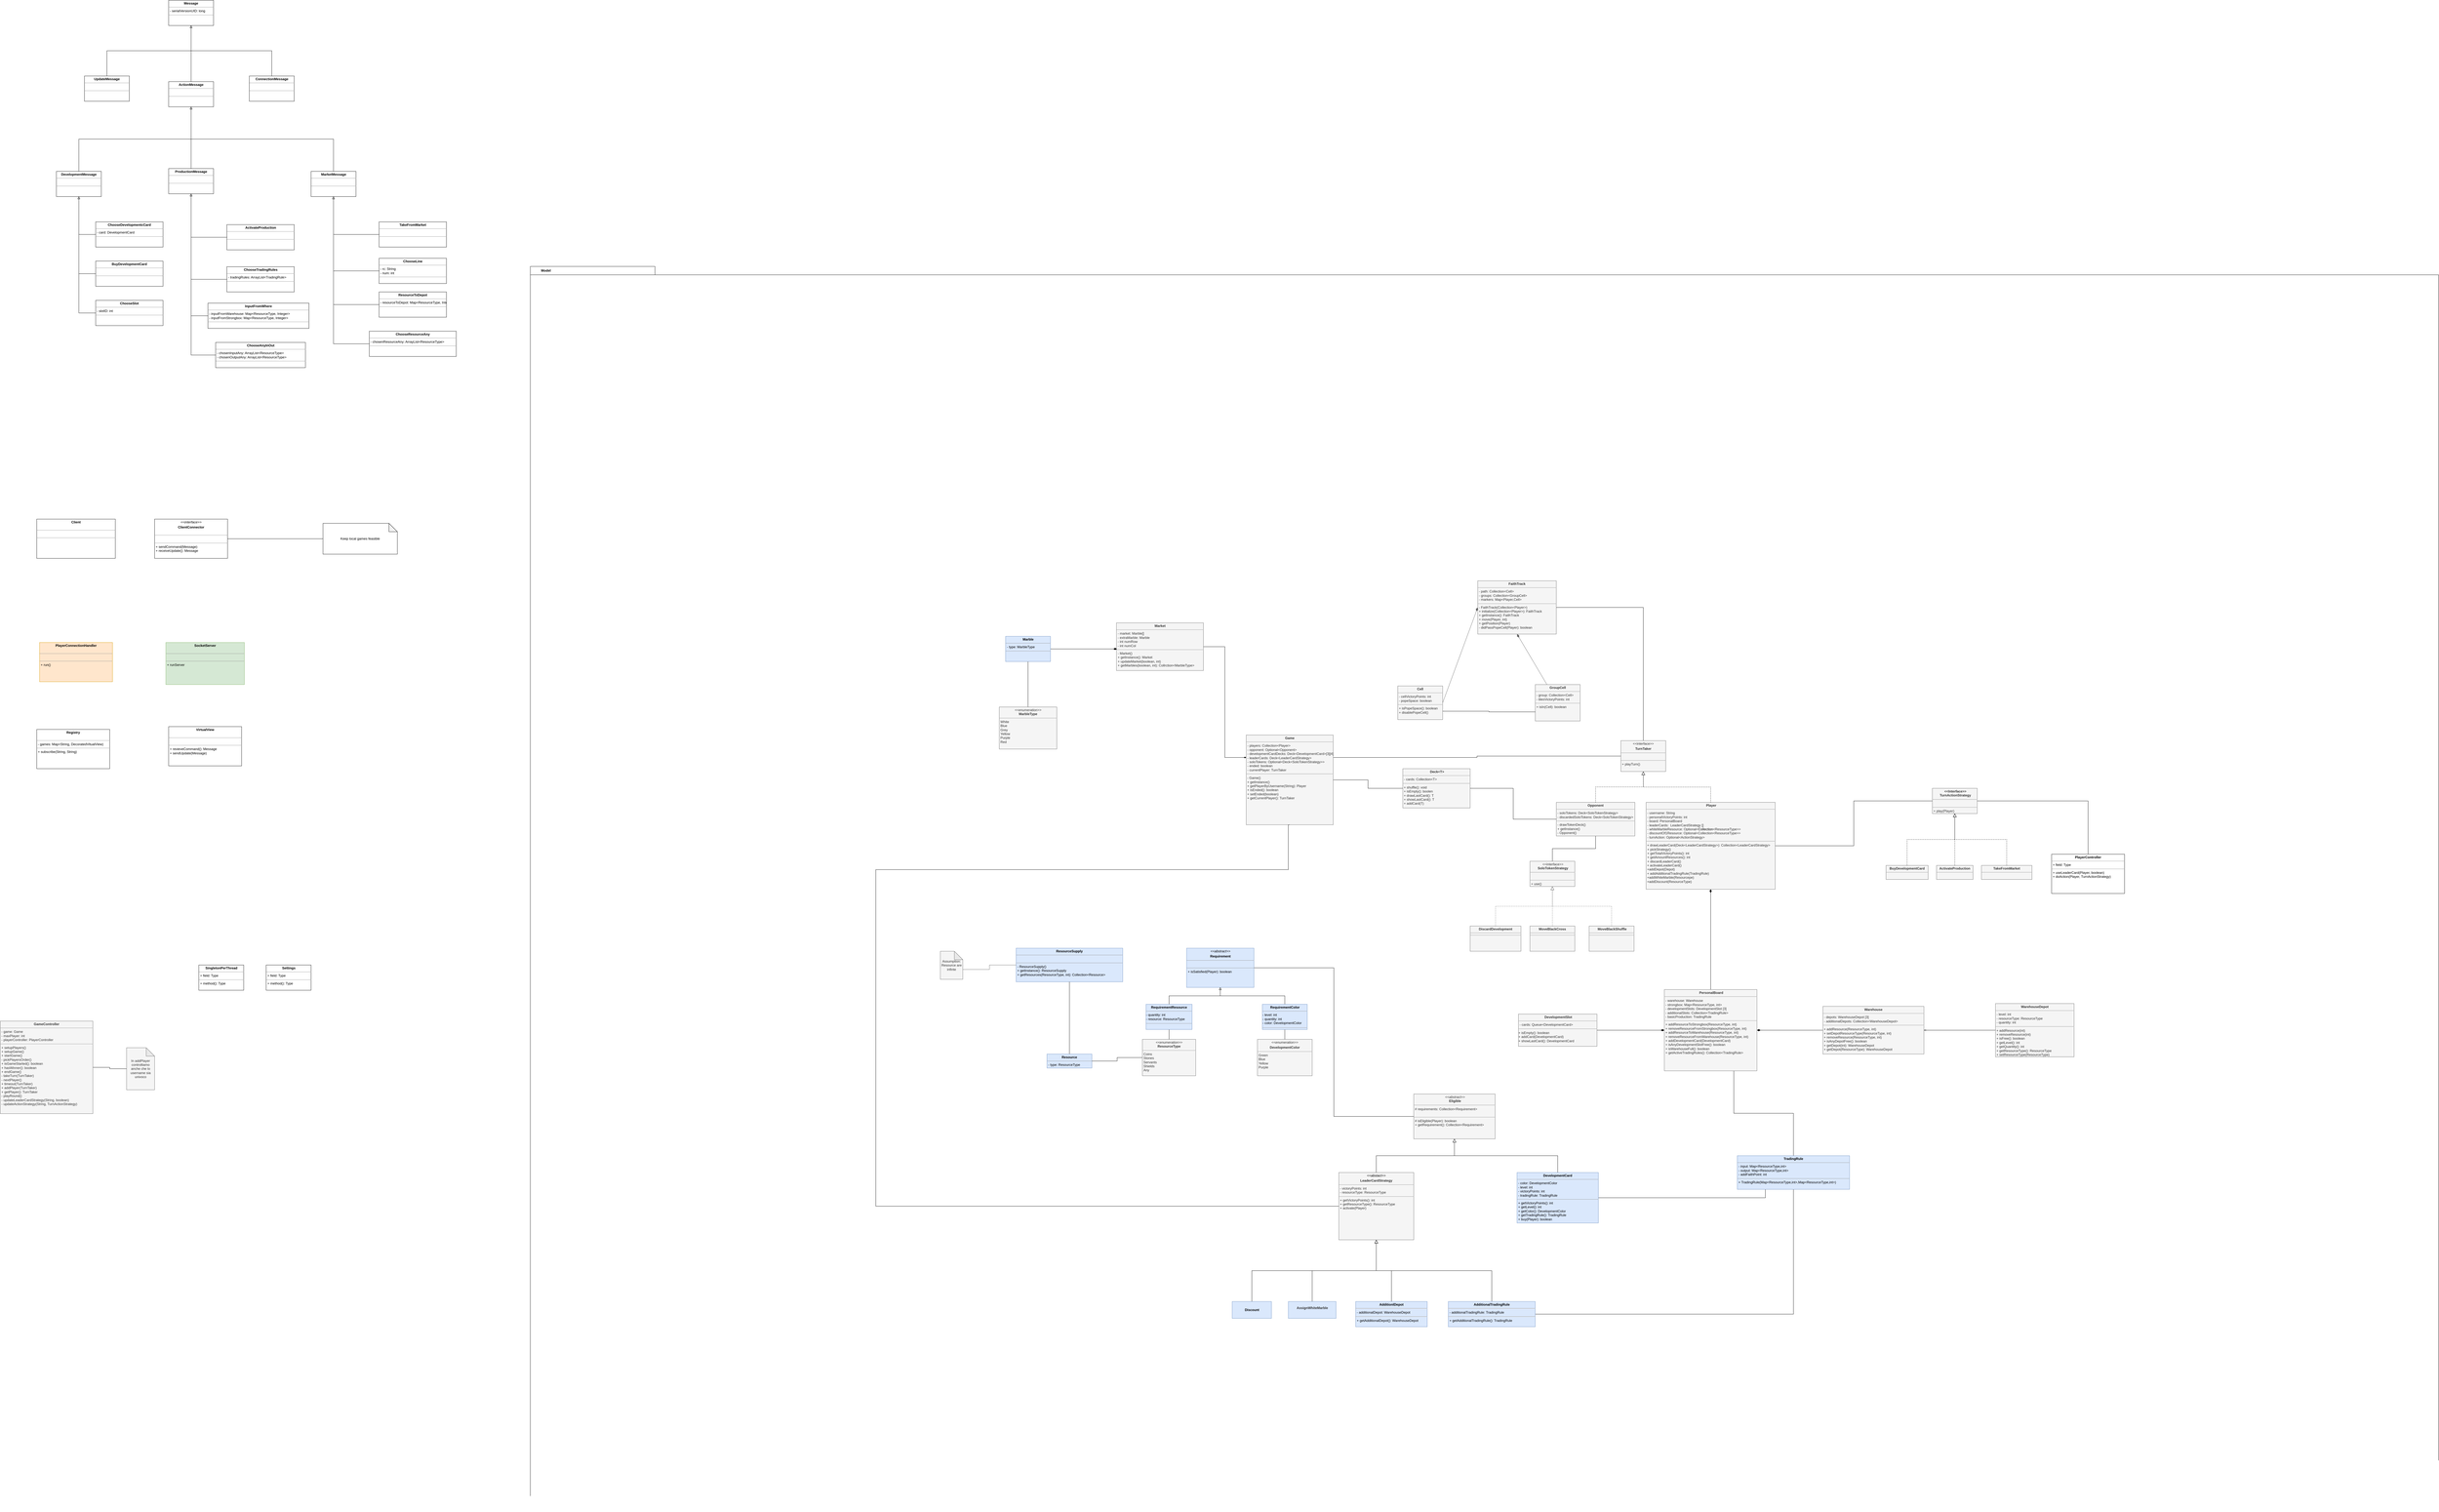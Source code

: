 <mxfile version="14.6.6" type="github">
  <diagram id="3uzYTL3D4Esr4XfQj53W" name="Page-1">
    <mxGraphModel dx="2310" dy="6181" grid="1" gridSize="10" guides="1" tooltips="1" connect="1" arrows="1" fold="1" page="1" pageScale="1" pageWidth="850" pageHeight="1100" math="0" shadow="0">
      <root>
        <mxCell id="0" />
        <mxCell id="1" parent="0" />
        <mxCell id="ATp1D4J068aPoH2H_w-f-113" value="Model" style="shape=folder;fontStyle=1;tabWidth=110;tabHeight=30;tabPosition=left;html=1;boundedLbl=1;labelInHeader=1;container=0;collapsible=0;recursiveResize=0;fillColor=none;" parent="1" vertex="1">
          <mxGeometry x="1179" y="-4151" width="6800" height="4440" as="geometry" />
        </mxCell>
        <mxCell id="9HS6KYXdj1NwRE4yR612-18" value="&lt;p style=&quot;margin: 0px ; margin-top: 4px ; text-align: center&quot;&gt;&lt;b&gt;ResourceSupply&lt;/b&gt;&lt;br&gt;&lt;/p&gt;&lt;hr size=&quot;1&quot;&gt;&lt;p style=&quot;margin: 0px ; margin-left: 4px&quot;&gt;&lt;br&gt;&lt;/p&gt;&lt;hr size=&quot;1&quot;&gt;&lt;p style=&quot;margin: 0px ; margin-left: 4px&quot;&gt;&lt;span&gt;- ResourceSupply()&lt;/span&gt;&lt;br&gt;&lt;/p&gt;&lt;p style=&quot;margin: 0px ; margin-left: 4px&quot;&gt;+ getInstance(): ResourceSupply&lt;/p&gt;&lt;p style=&quot;margin: 0px ; margin-left: 4px&quot;&gt;&lt;span&gt;+ getResources(ResourceType, int):&amp;nbsp;&lt;/span&gt;&lt;span&gt;Collection&lt;/span&gt;&lt;span&gt;&amp;lt;Resource&amp;gt;&lt;/span&gt;&lt;br&gt;&lt;/p&gt;" style="verticalAlign=top;align=left;overflow=fill;fontSize=12;fontFamily=Helvetica;html=1;fillColor=#dae8fc;strokeColor=#6c8ebf;" parent="1" vertex="1">
          <mxGeometry x="2910" y="-1720" width="380" height="120" as="geometry" />
        </mxCell>
        <mxCell id="2zQYEICF_KQKpexj4FG2-2" style="edgeStyle=orthogonalEdgeStyle;rounded=0;orthogonalLoop=1;jettySize=auto;html=1;exitX=0.5;exitY=0;exitDx=0;exitDy=0;entryX=0.5;entryY=1;entryDx=0;entryDy=0;endArrow=none;endFill=0;" parent="1" source="9HS6KYXdj1NwRE4yR612-20" target="9HS6KYXdj1NwRE4yR612-18" edge="1">
          <mxGeometry relative="1" as="geometry" />
        </mxCell>
        <mxCell id="9HS6KYXdj1NwRE4yR612-20" value="&lt;p style=&quot;margin: 0px ; margin-top: 4px ; text-align: center&quot;&gt;&lt;b&gt;Resource&lt;/b&gt;&lt;/p&gt;&lt;hr size=&quot;1&quot;&gt;&lt;p style=&quot;margin: 0px ; margin-left: 4px&quot;&gt;&lt;/p&gt;&lt;p style=&quot;margin: 0px ; margin-left: 4px&quot;&gt;- type: ResourceType&lt;/p&gt;" style="verticalAlign=top;align=left;overflow=fill;fontSize=12;fontFamily=Helvetica;html=1;fillColor=#dae8fc;strokeColor=#6c8ebf;" parent="1" vertex="1">
          <mxGeometry x="3020" y="-1342.5" width="160" height="50" as="geometry" />
        </mxCell>
        <mxCell id="ATp1D4J068aPoH2H_w-f-56" style="edgeStyle=orthogonalEdgeStyle;rounded=0;orthogonalLoop=1;jettySize=auto;html=1;exitX=0.5;exitY=0;exitDx=0;exitDy=0;entryX=0.5;entryY=1;entryDx=0;entryDy=0;endArrow=none;endFill=0;endSize=10;strokeWidth=1;" parent="1" source="9HS6KYXdj1NwRE4yR612-21" target="9HS6KYXdj1NwRE4yR612-23" edge="1">
          <mxGeometry relative="1" as="geometry" />
        </mxCell>
        <mxCell id="9HS6KYXdj1NwRE4yR612-21" value="&lt;p style=&quot;margin: 0px ; margin-top: 4px ; text-align: center&quot;&gt;&lt;i&gt;&amp;lt;&amp;lt;enumeration&amp;gt;&amp;gt;&lt;/i&gt;&lt;br&gt;&lt;b&gt;MarbleType&lt;/b&gt;&lt;/p&gt;&lt;hr size=&quot;1&quot;&gt;&lt;p style=&quot;margin: 0px ; margin-left: 4px&quot;&gt;&lt;span&gt;White&lt;/span&gt;&lt;/p&gt;&lt;p style=&quot;margin: 0px ; margin-left: 4px&quot;&gt;Blue&lt;/p&gt;&lt;p style=&quot;margin: 0px ; margin-left: 4px&quot;&gt;Grey&lt;/p&gt;&lt;p style=&quot;margin: 0px ; margin-left: 4px&quot;&gt;Yellow&lt;/p&gt;&lt;p style=&quot;margin: 0px ; margin-left: 4px&quot;&gt;Purple&lt;/p&gt;&lt;p style=&quot;margin: 0px ; margin-left: 4px&quot;&gt;Red&lt;/p&gt;" style="verticalAlign=top;align=left;overflow=fill;fontSize=12;fontFamily=Helvetica;html=1;fillColor=#f5f5f5;strokeColor=#666666;fontColor=#333333;" parent="1" vertex="1">
          <mxGeometry x="2850" y="-2580" width="205" height="150" as="geometry" />
        </mxCell>
        <mxCell id="2zQYEICF_KQKpexj4FG2-1" style="edgeStyle=orthogonalEdgeStyle;rounded=0;orthogonalLoop=1;jettySize=auto;html=1;exitX=1;exitY=0.5;exitDx=0;exitDy=0;entryX=0;entryY=0.25;entryDx=0;entryDy=0;endArrow=diamondThin;endFill=1;" parent="1" source="9HS6KYXdj1NwRE4yR612-22" target="wFcv4MiB1ZmnkiXywSl2-5" edge="1">
          <mxGeometry relative="1" as="geometry" />
        </mxCell>
        <mxCell id="9HS6KYXdj1NwRE4yR612-22" value="&lt;p style=&quot;margin: 0px ; margin-top: 4px ; text-align: center&quot;&gt;&lt;b&gt;Market&lt;/b&gt;&lt;/p&gt;&lt;hr size=&quot;1&quot;&gt;&lt;p style=&quot;margin: 0px ; margin-left: 4px&quot;&gt;- market: Marble[]&lt;/p&gt;&lt;p style=&quot;margin: 0px ; margin-left: 4px&quot;&gt;- extraMarble: Marble&lt;/p&gt;&lt;p style=&quot;margin: 0px ; margin-left: 4px&quot;&gt;- int numRow&lt;/p&gt;&lt;p style=&quot;margin: 0px ; margin-left: 4px&quot;&gt;- int numCol&lt;/p&gt;&lt;hr size=&quot;1&quot;&gt;&lt;p style=&quot;margin: 0px ; margin-left: 4px&quot;&gt;- Market()&lt;/p&gt;&lt;p style=&quot;margin: 0px ; margin-left: 4px&quot;&gt;+ getInstance(): Market&lt;/p&gt;&lt;p style=&quot;margin: 0px ; margin-left: 4px&quot;&gt;+ updateMarket(boolean, int)&lt;/p&gt;&lt;p style=&quot;margin: 0px ; margin-left: 4px&quot;&gt;+ getMarbles(boolean, int): Collrction&amp;lt;MarbleType&amp;gt;&lt;/p&gt;" style="verticalAlign=top;align=left;overflow=fill;fontSize=12;fontFamily=Helvetica;html=1;fillColor=#f5f5f5;strokeColor=#666666;fontColor=#333333;" parent="1" vertex="1">
          <mxGeometry x="3267.5" y="-2880" width="310" height="170" as="geometry" />
        </mxCell>
        <mxCell id="ATp1D4J068aPoH2H_w-f-53" style="edgeStyle=orthogonalEdgeStyle;rounded=0;orthogonalLoop=1;jettySize=auto;html=1;exitX=1;exitY=0.5;exitDx=0;exitDy=0;entryX=0.006;entryY=0.547;entryDx=0;entryDy=0;entryPerimeter=0;endArrow=diamondThin;endFill=1;endSize=10;strokeWidth=1;" parent="1" source="9HS6KYXdj1NwRE4yR612-23" target="9HS6KYXdj1NwRE4yR612-22" edge="1">
          <mxGeometry relative="1" as="geometry" />
        </mxCell>
        <mxCell id="9HS6KYXdj1NwRE4yR612-23" value="&lt;p style=&quot;margin: 0px ; margin-top: 4px ; text-align: center&quot;&gt;&lt;b&gt;Marble&lt;/b&gt;&lt;/p&gt;&lt;hr size=&quot;1&quot;&gt;&lt;p style=&quot;margin: 0px ; margin-left: 4px&quot;&gt;- type: MarbleType&lt;/p&gt;&lt;hr size=&quot;1&quot;&gt;&lt;p style=&quot;margin: 0px ; margin-left: 4px&quot;&gt;&lt;br&gt;&lt;/p&gt;" style="verticalAlign=top;align=left;overflow=fill;fontSize=12;fontFamily=Helvetica;html=1;fillColor=#dae8fc;strokeColor=#6c8ebf;" parent="1" vertex="1">
          <mxGeometry x="2872.5" y="-2832" width="160" height="90" as="geometry" />
        </mxCell>
        <mxCell id="ATp1D4J068aPoH2H_w-f-110" style="edgeStyle=orthogonalEdgeStyle;rounded=0;sketch=0;orthogonalLoop=1;jettySize=auto;html=1;exitX=0.5;exitY=0;exitDx=0;exitDy=0;entryX=0.5;entryY=1;entryDx=0;entryDy=0;startArrow=none;startFill=0;endArrow=diamondThin;endFill=1;endSize=10;strokeWidth=1;" parent="1" source="9HS6KYXdj1NwRE4yR612-45" target="9HS6KYXdj1NwRE4yR612-49" edge="1">
          <mxGeometry relative="1" as="geometry" />
        </mxCell>
        <mxCell id="2zQYEICF_KQKpexj4FG2-16" style="edgeStyle=orthogonalEdgeStyle;rounded=0;orthogonalLoop=1;jettySize=auto;html=1;exitX=0.75;exitY=1;exitDx=0;exitDy=0;entryX=0.5;entryY=0;entryDx=0;entryDy=0;endArrow=none;endFill=0;" parent="1" source="9HS6KYXdj1NwRE4yR612-45" target="wFcv4MiB1ZmnkiXywSl2-13" edge="1">
          <mxGeometry relative="1" as="geometry" />
        </mxCell>
        <mxCell id="9HS6KYXdj1NwRE4yR612-45" value="&lt;p style=&quot;margin: 0px ; margin-top: 4px ; text-align: center&quot;&gt;&lt;/p&gt;&lt;p style=&quot;text-align: center ; margin: 0px 0px 0px 4px&quot;&gt;&lt;b&gt;PersonalBoard&lt;/b&gt;&lt;/p&gt;&lt;hr&gt;&lt;p style=&quot;margin: 0px ; margin-left: 4px&quot;&gt;- warehouse: Warehouse&lt;/p&gt;&lt;p style=&quot;margin: 0px ; margin-left: 4px&quot;&gt;- strongbox: Map&amp;lt;ResourceType, int&amp;gt;&lt;/p&gt;&lt;p style=&quot;margin: 0px ; margin-left: 4px&quot;&gt;- developmentSlots: DevelopmentSlot [3]&lt;/p&gt;&lt;p style=&quot;margin: 0px ; margin-left: 4px&quot;&gt;- additionalSlots:&amp;nbsp;Collection&amp;lt;TradingRule&amp;gt;&lt;/p&gt;&lt;p style=&quot;margin: 0px ; margin-left: 4px&quot;&gt;- basicProduction: TradingRule&lt;/p&gt;&lt;hr size=&quot;1&quot;&gt;&lt;p style=&quot;margin: 0px ; margin-left: 4px&quot;&gt;+ addResourceToStrongbox(ResourceType, int)&lt;/p&gt;&lt;p style=&quot;margin: 0px ; margin-left: 4px&quot;&gt;+ removeResourceFromStrongbox(ResourceType, int)&lt;/p&gt;&lt;p style=&quot;margin: 0px ; margin-left: 4px&quot;&gt;+ addResourceToWarehouse(ResourceType, int)&lt;/p&gt;&lt;p style=&quot;margin: 0px ; margin-left: 4px&quot;&gt;+ removeResourceFromWarehouse(ResourceType, int)&lt;/p&gt;&lt;p style=&quot;margin: 0px ; margin-left: 4px&quot;&gt;+ addDevelopmentCard(DevelopmentCard)&lt;/p&gt;&lt;p style=&quot;margin: 0px ; margin-left: 4px&quot;&gt;+ isAnyDevelopmentSlotFree(): boolean&lt;/p&gt;&lt;p style=&quot;margin: 0px ; margin-left: 4px&quot;&gt;+ isWarehouseFull(): boolean&lt;/p&gt;&lt;p style=&quot;margin: 0px ; margin-left: 4px&quot;&gt;+ getActiveTradingRules(): Collection&amp;lt;TradingRule&amp;gt;&amp;nbsp;&lt;/p&gt;" style="verticalAlign=top;align=left;overflow=fill;fontSize=12;fontFamily=Helvetica;html=1;fillColor=#f5f5f5;strokeColor=#666666;fontColor=#333333;" parent="1" vertex="1">
          <mxGeometry x="5220" y="-1572.5" width="330" height="290" as="geometry" />
        </mxCell>
        <mxCell id="9HS6KYXdj1NwRE4yR612-46" value="&lt;p style=&quot;margin: 0px ; margin-top: 4px ; text-align: center&quot;&gt;&lt;b&gt;WarehouseDepot&lt;/b&gt;&lt;/p&gt;&lt;hr size=&quot;1&quot;&gt;&lt;p style=&quot;margin: 0px ; margin-left: 4px&quot;&gt;- level: int&lt;/p&gt;&lt;p style=&quot;margin: 0px ; margin-left: 4px&quot;&gt;- resourceType: ResourceType&lt;/p&gt;&lt;p style=&quot;margin: 0px ; margin-left: 4px&quot;&gt;- quantity: int&lt;/p&gt;&lt;hr&gt;&amp;nbsp;+ addResource(int)&lt;br&gt;&amp;nbsp;+ removeResource(int)&lt;br&gt;&amp;nbsp;+ isFree(): boolean&lt;br&gt;&amp;nbsp;+ getLevel(): int&lt;br&gt;&amp;nbsp;+ getQuantity(): int&lt;br&gt;&amp;nbsp;+ getResourceType(): ResourceType&lt;br&gt;&amp;nbsp;+ setResourceType(ResourceType)" style="verticalAlign=top;align=left;overflow=fill;fontSize=12;fontFamily=Helvetica;html=1;fillColor=#f5f5f5;strokeColor=#666666;fontColor=#333333;" parent="1" vertex="1">
          <mxGeometry x="6400" y="-1522.5" width="280" height="190" as="geometry" />
        </mxCell>
        <mxCell id="ATp1D4J068aPoH2H_w-f-97" style="edgeStyle=orthogonalEdgeStyle;rounded=0;sketch=0;orthogonalLoop=1;jettySize=auto;html=1;exitX=1;exitY=0.5;exitDx=0;exitDy=0;entryX=0;entryY=0.5;entryDx=0;entryDy=0;startArrow=diamondThin;startFill=0;endArrow=none;endFill=0;endSize=10;strokeWidth=1;" parent="1" source="9HS6KYXdj1NwRE4yR612-47" target="9HS6KYXdj1NwRE4yR612-46" edge="1">
          <mxGeometry relative="1" as="geometry" />
        </mxCell>
        <mxCell id="ATp1D4J068aPoH2H_w-f-108" style="edgeStyle=orthogonalEdgeStyle;rounded=0;sketch=0;orthogonalLoop=1;jettySize=auto;html=1;exitX=0;exitY=0.5;exitDx=0;exitDy=0;startArrow=none;startFill=0;endArrow=diamondThin;endFill=1;endSize=10;strokeWidth=1;" parent="1" source="9HS6KYXdj1NwRE4yR612-47" target="9HS6KYXdj1NwRE4yR612-45" edge="1">
          <mxGeometry relative="1" as="geometry" />
        </mxCell>
        <mxCell id="9HS6KYXdj1NwRE4yR612-47" value="&lt;p style=&quot;margin: 0px ; margin-top: 4px ; text-align: center&quot;&gt;&lt;b&gt;Warehouse&lt;/b&gt;&lt;/p&gt;&lt;hr size=&quot;1&quot;&gt;&lt;p style=&quot;margin: 0px ; margin-left: 4px&quot;&gt;- depots: WarehouseDepot [3]&lt;/p&gt;&lt;p style=&quot;margin: 0px ; margin-left: 4px&quot;&gt;- additionalDepots:&amp;nbsp;Collection&amp;lt;WarehouseDepot&amp;gt;&lt;/p&gt;&lt;hr&gt;&amp;nbsp;+ addResource(ResourceType, int)&lt;br&gt;&amp;nbsp;+ setDepotResourceType(ResourceType, int)&lt;br&gt;&amp;nbsp;+ removeResource(ResourceType, int)&lt;br&gt;&lt;b&gt;&amp;nbsp;&lt;/b&gt;+ isAnyDepotFree(): boolean&lt;br&gt;&amp;nbsp;+ getDepot(int):&amp;nbsp;WarehouseDepot&lt;br&gt;&amp;nbsp;+ getDepot(ResourceType):&amp;nbsp;WarehouseDepot" style="verticalAlign=top;align=left;overflow=fill;fontSize=12;fontFamily=Helvetica;html=1;fillColor=#f5f5f5;strokeColor=#666666;fontColor=#333333;" parent="1" vertex="1">
          <mxGeometry x="5785" y="-1512.5" width="360" height="170" as="geometry" />
        </mxCell>
        <mxCell id="ATp1D4J068aPoH2H_w-f-109" style="edgeStyle=orthogonalEdgeStyle;rounded=0;sketch=0;orthogonalLoop=1;jettySize=auto;html=1;exitX=1;exitY=0.5;exitDx=0;exitDy=0;entryX=0;entryY=0.5;entryDx=0;entryDy=0;startArrow=none;startFill=0;endArrow=diamondThin;endFill=1;endSize=10;strokeWidth=1;" parent="1" source="9HS6KYXdj1NwRE4yR612-48" target="9HS6KYXdj1NwRE4yR612-45" edge="1">
          <mxGeometry relative="1" as="geometry" />
        </mxCell>
        <mxCell id="9HS6KYXdj1NwRE4yR612-48" value="&lt;p style=&quot;margin: 0px ; margin-top: 4px ; text-align: center&quot;&gt;&lt;/p&gt;&lt;p style=&quot;text-align: center ; margin: 0px 0px 0px 4px&quot;&gt;&lt;b&gt;DevelopmentSlot&lt;/b&gt;&lt;/p&gt;&lt;hr size=&quot;1&quot;&gt;&lt;p style=&quot;margin: 0px ; margin-left: 4px&quot;&gt;- cards: Queue&amp;lt;DevelopmentCard&amp;gt;&lt;/p&gt;&lt;hr&gt;+ isEmpty(): boolean&lt;br&gt;+ addCard(DevelopmentCard)&lt;br&gt;+ showLastCard(): DevelopmentCard" style="verticalAlign=top;align=left;overflow=fill;fontSize=12;fontFamily=Helvetica;html=1;fillColor=#f5f5f5;strokeColor=#666666;fontColor=#333333;" parent="1" vertex="1">
          <mxGeometry x="4700" y="-1485" width="280" height="115" as="geometry" />
        </mxCell>
        <mxCell id="ATp1D4J068aPoH2H_w-f-104" style="edgeStyle=orthogonalEdgeStyle;rounded=0;sketch=0;orthogonalLoop=1;jettySize=auto;html=1;exitX=0.5;exitY=0;exitDx=0;exitDy=0;dashed=1;startArrow=none;startFill=0;endArrow=block;endFill=0;endSize=10;strokeWidth=1;" parent="1" source="9HS6KYXdj1NwRE4yR612-49" edge="1">
          <mxGeometry relative="1" as="geometry">
            <mxPoint x="5145" y="-2350" as="targetPoint" />
          </mxGeometry>
        </mxCell>
        <mxCell id="2zQYEICF_KQKpexj4FG2-12" style="edgeStyle=orthogonalEdgeStyle;rounded=0;orthogonalLoop=1;jettySize=auto;html=1;exitX=1;exitY=0.5;exitDx=0;exitDy=0;entryX=0;entryY=0.5;entryDx=0;entryDy=0;endArrow=none;endFill=0;" parent="1" source="9HS6KYXdj1NwRE4yR612-49" target="bbEcrkGTxuFlV8iDZgjS-11" edge="1">
          <mxGeometry relative="1" as="geometry" />
        </mxCell>
        <mxCell id="9HS6KYXdj1NwRE4yR612-49" value="&lt;p style=&quot;margin: 0px ; margin-top: 4px ; text-align: center&quot;&gt;&lt;/p&gt;&lt;p style=&quot;text-align: center ; margin: 0px 0px 0px 4px&quot;&gt;&lt;b&gt;Player&lt;/b&gt;&lt;/p&gt;&lt;hr size=&quot;1&quot;&gt;&lt;p style=&quot;margin: 0px 0px 0px 4px&quot;&gt;- username: String&lt;/p&gt;&lt;p style=&quot;margin: 0px 0px 0px 4px&quot;&gt;- personalVictoryPoints: int&lt;/p&gt;&lt;p style=&quot;margin: 0px 0px 0px 4px&quot;&gt;- board: PersonalBoard&lt;/p&gt;&lt;p style=&quot;margin: 0px 0px 0px 4px&quot;&gt;- leaderCards:&amp;nbsp; LeaderCardStrategy []&lt;/p&gt;&lt;p style=&quot;margin: 0px 0px 0px 4px&quot;&gt;- whiteMarbleResource: Optional&amp;lt;&lt;font color=&quot;#000000&quot;&gt;Collection&lt;/font&gt;&amp;lt;ResourceType&amp;gt;&amp;gt;&lt;/p&gt;&lt;p style=&quot;margin: 0px 0px 0px 4px&quot;&gt;- discountOf1Resource: Optional&amp;lt;Collection&amp;lt;ResourceType&amp;gt;&amp;gt;&lt;/p&gt;&lt;p style=&quot;margin: 0px 0px 0px 4px&quot;&gt;&lt;span&gt;- turnAction: Optional&amp;lt;ActionStrategy&amp;gt;&lt;/span&gt;&lt;br&gt;&lt;/p&gt;&lt;hr&gt;&amp;nbsp;+ drawLeaderCard(Deck&amp;lt;LeaderCardStrategy&amp;gt;):&amp;nbsp;Collection&amp;lt;LeaderCardStrategy&amp;gt;&lt;br&gt;&lt;p style=&quot;margin: 0px 0px 0px 4px&quot;&gt;&lt;span&gt;+ pickStrategy()&lt;/span&gt;&lt;br&gt;&lt;/p&gt;&lt;p style=&quot;margin: 0px 0px 0px 4px&quot;&gt;+ getTotalVictoryPoints(): int&lt;/p&gt;&lt;p style=&quot;margin: 0px 0px 0px 4px&quot;&gt;+ getAmountResources(): int&lt;/p&gt;&lt;p style=&quot;margin: 0px 0px 0px 4px&quot;&gt;+ discardLeaderCard()&lt;br&gt;&lt;/p&gt;&lt;div&gt;&amp;nbsp;+ activateLeaderCard()&lt;/div&gt;&lt;div&gt;&amp;nbsp;+addDepot(Depot)&lt;/div&gt;&lt;div&gt;&amp;nbsp;+ addAdditionalTradingRule(TradingRule)&lt;/div&gt;&lt;div&gt;&amp;nbsp;+addWhiteMarble(Resourcepe)&lt;/div&gt;&lt;div&gt;&amp;nbsp;+addDiscount(ResourceType)&lt;/div&gt;&lt;p style=&quot;margin: 0px 0px 0px 4px&quot;&gt;&lt;br&gt;&lt;/p&gt;" style="verticalAlign=top;align=left;overflow=fill;fontSize=12;fontFamily=Helvetica;html=1;fillColor=#f5f5f5;strokeColor=#666666;fontColor=#333333;" parent="1" vertex="1">
          <mxGeometry x="5155" y="-2240" width="460" height="310" as="geometry" />
        </mxCell>
        <mxCell id="bJL8VJO18GOnLdzFfNNw-2" style="edgeStyle=orthogonalEdgeStyle;rounded=0;orthogonalLoop=1;jettySize=auto;html=1;exitX=0;exitY=0;exitDx=80;exitDy=65;exitPerimeter=0;entryX=0;entryY=0.5;entryDx=0;entryDy=0;endArrow=none;endFill=0;fillColor=#f5f5f5;strokeColor=#666666;" parent="1" source="bJL8VJO18GOnLdzFfNNw-1" target="9HS6KYXdj1NwRE4yR612-18" edge="1">
          <mxGeometry relative="1" as="geometry" />
        </mxCell>
        <mxCell id="bJL8VJO18GOnLdzFfNNw-1" value="Assumption: Resource are infinte" style="shape=note;whiteSpace=wrap;html=1;backgroundOutline=1;darkOpacity=0.05;fillColor=#f5f5f5;strokeColor=#666666;fontColor=#333333;" parent="1" vertex="1">
          <mxGeometry x="2640" y="-1709" width="80" height="100" as="geometry" />
        </mxCell>
        <mxCell id="ATp1D4J068aPoH2H_w-f-105" style="edgeStyle=orthogonalEdgeStyle;rounded=0;sketch=0;orthogonalLoop=1;jettySize=auto;html=1;exitX=0.5;exitY=0;exitDx=0;exitDy=0;entryX=0.5;entryY=1;entryDx=0;entryDy=0;dashed=1;startArrow=none;startFill=0;endArrow=block;endFill=0;endSize=10;strokeWidth=1;fillColor=#f5f5f5;strokeColor=#666666;" parent="1" source="bJL8VJO18GOnLdzFfNNw-12" target="bbEcrkGTxuFlV8iDZgjS-3" edge="1">
          <mxGeometry relative="1" as="geometry" />
        </mxCell>
        <mxCell id="bJL8VJO18GOnLdzFfNNw-12" value="&lt;p style=&quot;margin: 0px ; margin-top: 4px ; text-align: center&quot;&gt;&lt;b&gt;DiscardDevelopment&lt;/b&gt;&lt;/p&gt;&lt;hr&gt;&lt;hr size=&quot;1&quot;&gt;&lt;p style=&quot;margin: 0px ; margin-left: 4px&quot;&gt;&lt;br&gt;&lt;/p&gt;" style="verticalAlign=top;align=left;overflow=fill;fontSize=12;fontFamily=Helvetica;html=1;fillColor=#f5f5f5;strokeColor=#666666;fontColor=#333333;" parent="1" vertex="1">
          <mxGeometry x="4528" y="-1799" width="181" height="90" as="geometry" />
        </mxCell>
        <mxCell id="ATp1D4J068aPoH2H_w-f-106" style="edgeStyle=orthogonalEdgeStyle;rounded=0;sketch=0;orthogonalLoop=1;jettySize=auto;html=1;exitX=0.5;exitY=0;exitDx=0;exitDy=0;entryX=0.5;entryY=1;entryDx=0;entryDy=0;dashed=1;startArrow=none;startFill=0;endArrow=block;endFill=0;endSize=10;strokeWidth=1;fillColor=#f5f5f5;strokeColor=#666666;" parent="1" source="bJL8VJO18GOnLdzFfNNw-13" target="bbEcrkGTxuFlV8iDZgjS-3" edge="1">
          <mxGeometry relative="1" as="geometry" />
        </mxCell>
        <mxCell id="bJL8VJO18GOnLdzFfNNw-13" value="&lt;p style=&quot;margin: 0px ; margin-top: 4px ; text-align: center&quot;&gt;&lt;b&gt;MoveBlackCross&lt;/b&gt;&lt;/p&gt;&lt;hr&gt;&lt;hr size=&quot;1&quot;&gt;&lt;p style=&quot;margin: 0px ; margin-left: 4px&quot;&gt;&lt;br&gt;&lt;/p&gt;" style="verticalAlign=top;align=left;overflow=fill;fontSize=12;fontFamily=Helvetica;html=1;fillColor=#f5f5f5;strokeColor=#666666;fontColor=#333333;" parent="1" vertex="1">
          <mxGeometry x="4741" y="-1799" width="160" height="90" as="geometry" />
        </mxCell>
        <mxCell id="ATp1D4J068aPoH2H_w-f-107" style="edgeStyle=orthogonalEdgeStyle;rounded=0;sketch=0;orthogonalLoop=1;jettySize=auto;html=1;exitX=0.5;exitY=0;exitDx=0;exitDy=0;entryX=0.5;entryY=1;entryDx=0;entryDy=0;dashed=1;startArrow=none;startFill=0;endArrow=block;endFill=0;endSize=10;strokeWidth=1;fillColor=#f5f5f5;strokeColor=#666666;" parent="1" source="bJL8VJO18GOnLdzFfNNw-16" target="bbEcrkGTxuFlV8iDZgjS-3" edge="1">
          <mxGeometry relative="1" as="geometry" />
        </mxCell>
        <mxCell id="bJL8VJO18GOnLdzFfNNw-16" value="&lt;p style=&quot;margin: 0px ; margin-top: 4px ; text-align: center&quot;&gt;&lt;/p&gt;&lt;p style=&quot;text-align: center ; margin: 0px 0px 0px 4px&quot;&gt;&lt;b&gt;MoveBlackShuffle&lt;/b&gt;&lt;/p&gt;&lt;hr&gt;&lt;hr size=&quot;1&quot;&gt;&lt;p style=&quot;margin: 0px ; margin-left: 4px&quot;&gt;&lt;br&gt;&lt;/p&gt;" style="verticalAlign=top;align=left;overflow=fill;fontSize=12;fontFamily=Helvetica;html=1;fillColor=#f5f5f5;strokeColor=#666666;fontColor=#333333;" parent="1" vertex="1">
          <mxGeometry x="4952" y="-1799" width="160" height="90" as="geometry" />
        </mxCell>
        <mxCell id="dnvCFFYv_A8ezunFu3o5-4" style="edgeStyle=orthogonalEdgeStyle;rounded=0;orthogonalLoop=1;jettySize=auto;html=1;exitX=1;exitY=0.5;exitDx=0;exitDy=0;entryX=0;entryY=0.5;entryDx=0;entryDy=0;entryPerimeter=0;endArrow=none;endFill=0;" parent="1" source="wFcv4MiB1ZmnkiXywSl2-4" target="d4eNFwd-V8450kec78hR-24" edge="1">
          <mxGeometry relative="1" as="geometry" />
        </mxCell>
        <mxCell id="wFcv4MiB1ZmnkiXywSl2-4" value="&lt;p style=&quot;margin: 0px ; margin-top: 4px ; text-align: center&quot;&gt;&lt;b&gt;GameController&lt;/b&gt;&lt;/p&gt;&lt;hr size=&quot;1&quot;&gt;&lt;p style=&quot;margin: 0px ; margin-left: 4px&quot;&gt;- game: Game&lt;/p&gt;&lt;p style=&quot;margin: 0px ; margin-left: 4px&quot;&gt;&lt;span&gt;- maxPlayer: int&lt;/span&gt;&lt;br&gt;&lt;/p&gt;&lt;p style=&quot;margin: 0px ; margin-left: 4px&quot;&gt;&lt;span&gt;- playerController: PlayerController&lt;/span&gt;&lt;/p&gt;&lt;hr size=&quot;1&quot;&gt;&lt;p style=&quot;margin: 0px 0px 0px 4px&quot;&gt;+ setupPlayers()&lt;br&gt;&lt;/p&gt;&lt;p style=&quot;margin: 0px 0px 0px 4px&quot;&gt;+ setupGame()&lt;/p&gt;&lt;p style=&quot;margin: 0px 0px 0px 4px&quot;&gt;+ startGame()&lt;br&gt;&lt;/p&gt;&lt;p style=&quot;margin: 0px 0px 0px 4px&quot;&gt;- pickPlayersOrder()&lt;/p&gt;&lt;p style=&quot;margin: 0px ; margin-left: 4px&quot;&gt;+ isGameStarted(): boolean&lt;/p&gt;&lt;p style=&quot;margin: 0px ; margin-left: 4px&quot;&gt;&lt;span&gt;+ hasWinner(): boolean&lt;/span&gt;&lt;/p&gt;&lt;p style=&quot;margin: 0px ; margin-left: 4px&quot;&gt;+ endGame()&lt;/p&gt;&lt;p style=&quot;margin: 0px 0px 0px 4px&quot;&gt;- takeTurn(&lt;span style=&quot;text-align: center&quot;&gt;TurnTaker&lt;/span&gt;)&lt;/p&gt;&lt;p style=&quot;margin: 0px 0px 0px 4px&quot;&gt;- nextPlayer()&lt;br&gt;&lt;/p&gt;&lt;p style=&quot;margin: 0px 0px 0px 4px&quot;&gt;+ timeout(TurnTaker)&lt;br&gt;&lt;/p&gt;&lt;p style=&quot;margin: 0px 0px 0px 4px&quot;&gt;+ addPlayer(TurnTaker)&lt;/p&gt;&lt;p style=&quot;margin: 0px 0px 0px 4px&quot;&gt;+ getPlayer(): TurnTaker&lt;/p&gt;&lt;p style=&quot;margin: 0px 0px 0px 4px&quot;&gt;- playRound()&lt;/p&gt;&lt;p style=&quot;margin: 0px 0px 0px 4px&quot;&gt;- updateLeaderCardStrategy(String, boolean)&lt;/p&gt;&lt;p style=&quot;margin: 0px 0px 0px 4px&quot;&gt;- updateActionStrategy(String, TurnActionStrategy)&lt;/p&gt;&lt;p style=&quot;margin: 0px ; margin-left: 4px&quot;&gt;&lt;span style=&quot;color: rgba(0 , 0 , 0 , 0) ; font-family: monospace ; font-size: 0px&quot;&gt;%3CmxGraphModel%3E%3Croot%3E%3CmxCell%20id%3D%220%22%2F%3E%3CmxCell%20id%3D%221%22%20parent%3D%220%22%2F%3E%3CmxCell%20id%3D%222%22%20value%3D%22Choice%20of%20random%20First%20Player%22%20style%3D%22rounded%3D0%3BwhiteSpace%3Dwrap%3Bhtml%3D1%3B%22%20vertex%3D%221%22%20parent%3D%221%22%3E%3CmxGeometry%20x%3D%22-720%22%20y%3D%22556%22%20width%3D%22120%22%20height%3D%2260%22%20as%3D%22geometry%22%2F%3E%3C%2FmxCell%3E%3C%2Froot%3E%3C%2FmxGraphModel%3E&lt;/span&gt;&lt;br&gt;&lt;/p&gt;&lt;p style=&quot;margin: 0px ; margin-left: 4px&quot;&gt;&lt;br&gt;&lt;/p&gt;" style="verticalAlign=top;align=left;overflow=fill;fontSize=12;fontFamily=Helvetica;html=1;fillColor=#f5f5f5;strokeColor=#666666;fontColor=#333333;" parent="1" vertex="1">
          <mxGeometry x="-710" y="-1460" width="330" height="330" as="geometry" />
        </mxCell>
        <mxCell id="2zQYEICF_KQKpexj4FG2-8" style="edgeStyle=orthogonalEdgeStyle;rounded=0;orthogonalLoop=1;jettySize=auto;html=1;exitX=1;exitY=0.25;exitDx=0;exitDy=0;entryX=0;entryY=0.5;entryDx=0;entryDy=0;endArrow=none;endFill=0;" parent="1" source="wFcv4MiB1ZmnkiXywSl2-5" target="ATp1D4J068aPoH2H_w-f-102" edge="1">
          <mxGeometry relative="1" as="geometry" />
        </mxCell>
        <mxCell id="wFcv4MiB1ZmnkiXywSl2-5" value="&lt;p style=&quot;margin: 0px ; margin-top: 4px ; text-align: center&quot;&gt;&lt;b&gt;Game&lt;/b&gt;&lt;/p&gt;&lt;hr size=&quot;1&quot;&gt;&lt;p style=&quot;margin: 0px ; margin-left: 4px&quot;&gt;- players: Collection&amp;lt;Player&amp;gt;&lt;/p&gt;&lt;p style=&quot;margin: 0px ; margin-left: 4px&quot;&gt;- opponent: Optional&amp;lt;Opponent&amp;gt;&lt;/p&gt;&lt;p style=&quot;margin: 0px ; margin-left: 4px&quot;&gt;&lt;span&gt;- developmentCardDecks: Deck&amp;lt;DevelopmentCard&amp;gt;[3][4]&lt;/span&gt;&lt;br&gt;&lt;/p&gt;&lt;p style=&quot;margin: 0px ; margin-left: 4px&quot;&gt;- leaderCards: Deck&amp;lt;LeaderCardStrategy&amp;gt;&lt;/p&gt;&lt;p style=&quot;margin: 0px ; margin-left: 4px&quot;&gt;- soloTokens: Optional&amp;lt;Deck&amp;lt;SoloTokenStrategy&amp;gt;&amp;gt;&lt;/p&gt;&lt;p style=&quot;margin: 0px ; margin-left: 4px&quot;&gt;- ended: boolean&lt;/p&gt;&lt;p style=&quot;margin: 0px ; margin-left: 4px&quot;&gt;- currentPlayer: TurnTaker&lt;br&gt;&lt;/p&gt;&lt;hr&gt;&amp;nbsp;- Game()&lt;br&gt;&amp;nbsp;+ getInstance()&amp;nbsp;&lt;br&gt;&amp;nbsp;+ getPlayerByUsername(String): Player&lt;br&gt;&amp;nbsp;+ isEnded(): boolean&lt;br&gt;&amp;nbsp;+ setEnded(boolean)&lt;br&gt;&amp;nbsp;+ getCurrentPlayer(): TurnTaker" style="verticalAlign=top;align=left;overflow=fill;fontSize=12;fontFamily=Helvetica;html=1;fillColor=#f5f5f5;strokeColor=#666666;fontColor=#333333;" parent="1" vertex="1">
          <mxGeometry x="3730" y="-2480" width="310" height="320" as="geometry" />
        </mxCell>
        <mxCell id="ATp1D4J068aPoH2H_w-f-103" style="edgeStyle=orthogonalEdgeStyle;rounded=0;sketch=0;orthogonalLoop=1;jettySize=auto;html=1;exitX=0.5;exitY=0;exitDx=0;exitDy=0;entryX=0.5;entryY=1;entryDx=0;entryDy=0;startArrow=none;startFill=0;endArrow=block;endFill=0;endSize=10;strokeWidth=1;dashed=1;" parent="1" source="wFcv4MiB1ZmnkiXywSl2-25" target="ATp1D4J068aPoH2H_w-f-102" edge="1">
          <mxGeometry relative="1" as="geometry" />
        </mxCell>
        <mxCell id="2zQYEICF_KQKpexj4FG2-11" style="edgeStyle=orthogonalEdgeStyle;rounded=0;orthogonalLoop=1;jettySize=auto;html=1;exitX=0.5;exitY=1;exitDx=0;exitDy=0;entryX=0.5;entryY=0;entryDx=0;entryDy=0;endArrow=none;endFill=0;" parent="1" source="wFcv4MiB1ZmnkiXywSl2-25" target="bbEcrkGTxuFlV8iDZgjS-3" edge="1">
          <mxGeometry relative="1" as="geometry" />
        </mxCell>
        <mxCell id="wFcv4MiB1ZmnkiXywSl2-25" value="&lt;p style=&quot;margin: 0px ; margin-top: 4px ; text-align: center&quot;&gt;&lt;b&gt;Opponent&lt;/b&gt;&lt;/p&gt;&lt;hr size=&quot;1&quot;&gt;&lt;p style=&quot;margin: 0px ; margin-left: 4px&quot;&gt;- soloTokens: Deck&amp;lt;SoloTokenStrategy&amp;gt;&lt;/p&gt;&lt;p style=&quot;margin: 0px ; margin-left: 4px&quot;&gt;- discardedSoloTokens: Deck&amp;lt;SoloTokenStrategy&amp;gt;&lt;/p&gt;&lt;hr size=&quot;1&quot;&gt;&lt;p style=&quot;margin: 0px ; margin-left: 4px&quot;&gt;- drawTokenDeck()&lt;/p&gt;&lt;p style=&quot;margin: 0px ; margin-left: 4px&quot;&gt;+ getInstance()&lt;/p&gt;&lt;p style=&quot;margin: 0px ; margin-left: 4px&quot;&gt;- Opponent()&lt;/p&gt;" style="verticalAlign=top;align=left;overflow=fill;fontSize=12;fontFamily=Helvetica;html=1;fillColor=#f5f5f5;strokeColor=#666666;fontColor=#333333;" parent="1" vertex="1">
          <mxGeometry x="4835" y="-2240" width="280" height="120" as="geometry" />
        </mxCell>
        <mxCell id="d4eNFwd-V8450kec78hR-24" value="In addPlayer controlliamo anche che lo username sia univoco" style="shape=note;whiteSpace=wrap;html=1;backgroundOutline=1;darkOpacity=0.05;fillColor=#f5f5f5;strokeColor=#666666;fontColor=#333333;" parent="1" vertex="1">
          <mxGeometry x="-260" y="-1365" width="100" height="150" as="geometry" />
        </mxCell>
        <mxCell id="ATp1D4J068aPoH2H_w-f-25" style="edgeStyle=orthogonalEdgeStyle;rounded=0;orthogonalLoop=1;jettySize=auto;html=1;exitX=0.5;exitY=0;exitDx=0;exitDy=0;entryX=0.5;entryY=1;entryDx=0;entryDy=0;endArrow=block;endFill=0;endSize=10;strokeWidth=1;" parent="1" source="bbEcrkGTxuFlV8iDZgjS-2" target="ATp1D4J068aPoH2H_w-f-22" edge="1">
          <mxGeometry relative="1" as="geometry" />
        </mxCell>
        <mxCell id="2zQYEICF_KQKpexj4FG2-15" style="edgeStyle=orthogonalEdgeStyle;rounded=0;orthogonalLoop=1;jettySize=auto;html=1;exitX=1;exitY=0.5;exitDx=0;exitDy=0;entryX=0.25;entryY=1;entryDx=0;entryDy=0;endArrow=none;endFill=0;" parent="1" source="bbEcrkGTxuFlV8iDZgjS-2" target="wFcv4MiB1ZmnkiXywSl2-13" edge="1">
          <mxGeometry relative="1" as="geometry" />
        </mxCell>
        <mxCell id="bbEcrkGTxuFlV8iDZgjS-2" value="&lt;p style=&quot;color: rgb(0 , 0 , 0) ; font-family: &amp;#34;helvetica&amp;#34; ; font-size: 12px ; font-style: normal ; font-weight: 400 ; letter-spacing: normal ; text-indent: 0px ; text-transform: none ; word-spacing: 0px ; margin: 4px 0px 0px ; text-align: center&quot;&gt;&lt;b&gt;DevelopmentCard&lt;/b&gt;&lt;/p&gt;&lt;hr size=&quot;1&quot; style=&quot;color: rgb(0 , 0 , 0) ; font-family: &amp;#34;helvetica&amp;#34; ; font-size: 12px ; font-style: normal ; font-weight: 400 ; letter-spacing: normal ; text-align: left ; text-indent: 0px ; text-transform: none ; word-spacing: 0px&quot;&gt;&lt;p style=&quot;color: rgb(0 , 0 , 0) ; font-family: &amp;#34;helvetica&amp;#34; ; font-size: 12px ; font-style: normal ; font-weight: 400 ; letter-spacing: normal ; text-align: left ; text-indent: 0px ; text-transform: none ; word-spacing: 0px ; margin: 0px 0px 0px 4px&quot;&gt;&lt;span&gt;- color: Development&lt;/span&gt;&lt;span&gt;Color&lt;/span&gt;&lt;br&gt;&lt;/p&gt;&lt;p style=&quot;color: rgb(0 , 0 , 0) ; font-family: &amp;#34;helvetica&amp;#34; ; font-size: 12px ; font-style: normal ; font-weight: 400 ; letter-spacing: normal ; text-align: left ; text-indent: 0px ; text-transform: none ; word-spacing: 0px ; margin: 0px 0px 0px 4px&quot;&gt;- level: int&lt;/p&gt;&lt;p style=&quot;color: rgb(0 , 0 , 0) ; font-family: &amp;#34;helvetica&amp;#34; ; font-size: 12px ; font-style: normal ; letter-spacing: normal ; text-align: left ; text-indent: 0px ; text-transform: none ; word-spacing: 0px ; margin: 0px 0px 0px 4px&quot;&gt;- victoryPoints: int&lt;br&gt;&lt;/p&gt;&lt;p style=&quot;color: rgb(0 , 0 , 0) ; font-family: &amp;#34;helvetica&amp;#34; ; font-size: 12px ; font-style: normal ; font-weight: 400 ; letter-spacing: normal ; text-align: left ; text-indent: 0px ; text-transform: none ; word-spacing: 0px ; margin: 0px 0px 0px 4px&quot;&gt;&lt;span style=&quot;font-family: &amp;#34;helvetica&amp;#34;&quot;&gt;- tradingRule: TradingRule&lt;/span&gt;&lt;b&gt;&lt;br&gt;&lt;/b&gt;&lt;/p&gt;&lt;hr size=&quot;1&quot; style=&quot;color: rgb(0 , 0 , 0) ; font-family: &amp;#34;helvetica&amp;#34; ; font-size: 12px ; font-style: normal ; font-weight: 400 ; letter-spacing: normal ; text-align: left ; text-indent: 0px ; text-transform: none ; word-spacing: 0px&quot;&gt;&lt;p style=&quot;font-family: &amp;#34;helvetica&amp;#34; ; margin: 0px 0px 0px 4px&quot;&gt;+ getVictoryPoints(): int&lt;/p&gt;&lt;p style=&quot;color: rgb(0 , 0 , 0) ; font-family: &amp;#34;helvetica&amp;#34; ; font-size: 12px ; font-style: normal ; letter-spacing: normal ; text-align: left ; text-indent: 0px ; text-transform: none ; word-spacing: 0px ; margin: 0px 0px 0px 4px&quot;&gt;&lt;span&gt;+ getLevel(): int&lt;/span&gt;&lt;br&gt;&lt;/p&gt;&lt;p style=&quot;color: rgb(0 , 0 , 0) ; font-family: &amp;#34;helvetica&amp;#34; ; margin: 0px 0px 0px 4px&quot;&gt;&lt;span&gt;+ getColor(): DevelopmentColor&lt;/span&gt;&lt;/p&gt;&lt;p style=&quot;margin: 0px 0px 0px 4px&quot;&gt;+ getTradingRule(): TradingRule&lt;/p&gt;&lt;p style=&quot;color: rgb(0 , 0 , 0) ; font-family: &amp;#34;helvetica&amp;#34; ; font-size: 12px ; font-style: normal ; letter-spacing: normal ; text-align: left ; text-indent: 0px ; text-transform: none ; word-spacing: 0px ; margin: 0px 0px 0px 4px&quot;&gt;+ buy(Player): boolean&lt;br&gt;&lt;/p&gt;&lt;p style=&quot;color: rgb(0 , 0 , 0) ; font-family: &amp;#34;helvetica&amp;#34; ; font-size: 12px ; font-style: normal ; letter-spacing: normal ; text-align: left ; text-indent: 0px ; text-transform: none ; word-spacing: 0px ; margin: 0px 0px 0px 4px&quot;&gt;&lt;br&gt;&lt;/p&gt;" style="verticalAlign=top;align=left;overflow=fill;fontSize=12;fontFamily=Helvetica;html=1;fillColor=#dae8fc;strokeColor=#6c8ebf;" parent="1" vertex="1">
          <mxGeometry x="4695" y="-920" width="290" height="180" as="geometry" />
        </mxCell>
        <mxCell id="bbEcrkGTxuFlV8iDZgjS-3" value="&lt;p style=&quot;margin: 0px ; margin-top: 4px ; text-align: center&quot;&gt;&lt;/p&gt;&lt;p style=&quot;text-align: center ; margin: 0px 0px 0px 4px&quot;&gt;&amp;lt;&amp;lt;interface&amp;gt;&amp;gt;&lt;/p&gt;&lt;p style=&quot;text-align: center ; margin: 0px 0px 0px 4px&quot;&gt;&lt;b&gt;SoloTokenStrategy&lt;/b&gt;&lt;/p&gt;&lt;hr&gt;&lt;p style=&quot;margin: 0px ; margin-left: 4px&quot;&gt;&lt;br&gt;&lt;/p&gt;&lt;hr size=&quot;1&quot;&gt;&lt;p style=&quot;margin: 0px ; margin-left: 4px&quot;&gt;+ use()&lt;/p&gt;" style="verticalAlign=top;align=left;overflow=fill;fontSize=12;fontFamily=Helvetica;html=1;fillColor=#f5f5f5;strokeColor=#666666;fontColor=#333333;" parent="1" vertex="1">
          <mxGeometry x="4741" y="-2030" width="160" height="90" as="geometry" />
        </mxCell>
        <mxCell id="dnvCFFYv_A8ezunFu3o5-2" style="edgeStyle=orthogonalEdgeStyle;rounded=0;orthogonalLoop=1;jettySize=auto;html=1;exitX=1;exitY=0.5;exitDx=0;exitDy=0;endArrow=none;endFill=0;entryX=0.5;entryY=0;entryDx=0;entryDy=0;" parent="1" source="bbEcrkGTxuFlV8iDZgjS-11" target="durA6J07q18dOOtd3Qxv-3" edge="1">
          <mxGeometry relative="1" as="geometry" />
        </mxCell>
        <mxCell id="bbEcrkGTxuFlV8iDZgjS-11" value="&lt;p style=&quot;margin: 0px ; margin-top: 4px ; text-align: center&quot;&gt;&lt;/p&gt;&lt;p style=&quot;text-align: center ; margin: 0px 0px 0px 4px&quot;&gt;&lt;b&gt;&amp;lt;&amp;lt;Interface&amp;gt;&amp;gt;&lt;/b&gt;&lt;/p&gt;&lt;p style=&quot;text-align: center ; margin: 0px 0px 0px 4px&quot;&gt;&lt;b&gt;TurnActionStrategy&lt;/b&gt;&lt;/p&gt;&lt;hr&gt;&lt;p style=&quot;margin: 0px ; margin-left: 4px&quot;&gt;&lt;br&gt;&lt;/p&gt;&lt;hr size=&quot;1&quot;&gt;&lt;p style=&quot;margin: 0px ; margin-left: 4px&quot;&gt;+ play(Player)&lt;/p&gt;" style="verticalAlign=top;align=left;overflow=fill;fontSize=12;fontFamily=Helvetica;html=1;fillColor=#f5f5f5;strokeColor=#666666;fontColor=#333333;" parent="1" vertex="1">
          <mxGeometry x="6175" y="-2290" width="160" height="90" as="geometry" />
        </mxCell>
        <mxCell id="ATp1D4J068aPoH2H_w-f-123" style="edgeStyle=orthogonalEdgeStyle;rounded=0;sketch=0;orthogonalLoop=1;jettySize=auto;html=1;exitX=0.5;exitY=0;exitDx=0;exitDy=0;entryX=0.5;entryY=1;entryDx=0;entryDy=0;dashed=1;startArrow=none;startFill=0;endArrow=block;endFill=0;endSize=10;strokeWidth=1;" parent="1" source="bbEcrkGTxuFlV8iDZgjS-15" target="bbEcrkGTxuFlV8iDZgjS-11" edge="1">
          <mxGeometry relative="1" as="geometry" />
        </mxCell>
        <mxCell id="bbEcrkGTxuFlV8iDZgjS-15" value="&lt;p style=&quot;margin: 0px ; margin-top: 4px ; text-align: center&quot;&gt;&lt;b&gt;TakeFromMarket&lt;/b&gt;&lt;/p&gt;&lt;hr size=&quot;1&quot;&gt;&lt;p style=&quot;margin: 0px ; margin-left: 4px&quot;&gt;&lt;br&gt;&lt;/p&gt;" style="verticalAlign=top;align=left;overflow=fill;fontSize=12;fontFamily=Helvetica;html=1;fillColor=#f5f5f5;strokeColor=#666666;fontColor=#333333;" parent="1" vertex="1">
          <mxGeometry x="6350" y="-2015" width="180" height="50" as="geometry" />
        </mxCell>
        <mxCell id="ATp1D4J068aPoH2H_w-f-121" style="edgeStyle=orthogonalEdgeStyle;rounded=0;sketch=0;orthogonalLoop=1;jettySize=auto;html=1;exitX=0.5;exitY=0;exitDx=0;exitDy=0;entryX=0.5;entryY=1;entryDx=0;entryDy=0;startArrow=none;startFill=0;endArrow=block;endFill=0;endSize=10;strokeWidth=1;dashed=1;" parent="1" source="bbEcrkGTxuFlV8iDZgjS-18" target="bbEcrkGTxuFlV8iDZgjS-11" edge="1">
          <mxGeometry relative="1" as="geometry" />
        </mxCell>
        <mxCell id="bbEcrkGTxuFlV8iDZgjS-18" value="&lt;p style=&quot;margin: 0px ; margin-top: 4px ; text-align: center&quot;&gt;&lt;b&gt;BuyDevelopmentCard&lt;/b&gt;&lt;/p&gt;&lt;hr size=&quot;1&quot;&gt;&lt;p style=&quot;margin: 0px ; margin-left: 4px&quot;&gt;&lt;br&gt;&lt;/p&gt;" style="verticalAlign=top;align=left;overflow=fill;fontSize=12;fontFamily=Helvetica;html=1;fillColor=#f5f5f5;strokeColor=#666666;fontColor=#333333;" parent="1" vertex="1">
          <mxGeometry x="6010" y="-2015" width="150" height="50" as="geometry" />
        </mxCell>
        <mxCell id="ATp1D4J068aPoH2H_w-f-125" style="edgeStyle=orthogonalEdgeStyle;rounded=0;sketch=0;orthogonalLoop=1;jettySize=auto;html=1;exitX=0.5;exitY=0;exitDx=0;exitDy=0;entryX=0.5;entryY=1;entryDx=0;entryDy=0;dashed=1;startArrow=none;startFill=0;endArrow=block;endFill=0;endSize=10;strokeWidth=1;" parent="1" source="bbEcrkGTxuFlV8iDZgjS-19" target="bbEcrkGTxuFlV8iDZgjS-11" edge="1">
          <mxGeometry relative="1" as="geometry" />
        </mxCell>
        <mxCell id="bbEcrkGTxuFlV8iDZgjS-19" value="&lt;p style=&quot;margin: 0px ; margin-top: 4px ; text-align: center&quot;&gt;&lt;b&gt;ActivateProduction&lt;/b&gt;&lt;/p&gt;&lt;hr size=&quot;1&quot;&gt;&lt;p style=&quot;margin: 0px ; margin-left: 4px&quot;&gt;&lt;br&gt;&lt;/p&gt;" style="verticalAlign=top;align=left;overflow=fill;fontSize=12;fontFamily=Helvetica;html=1;fillColor=#f5f5f5;strokeColor=#666666;fontColor=#333333;" parent="1" vertex="1">
          <mxGeometry x="6190" y="-2015" width="130" height="50" as="geometry" />
        </mxCell>
        <mxCell id="ATp1D4J068aPoH2H_w-f-26" style="edgeStyle=orthogonalEdgeStyle;rounded=0;orthogonalLoop=1;jettySize=auto;html=1;exitX=0.5;exitY=0;exitDx=0;exitDy=0;entryX=0.5;entryY=1;entryDx=0;entryDy=0;endArrow=block;endFill=0;endSize=10;strokeWidth=1;" parent="1" source="bbEcrkGTxuFlV8iDZgjS-21" target="ATp1D4J068aPoH2H_w-f-22" edge="1">
          <mxGeometry relative="1" as="geometry">
            <mxPoint x="3265.0" y="-1000" as="targetPoint" />
          </mxGeometry>
        </mxCell>
        <mxCell id="2zQYEICF_KQKpexj4FG2-13" style="edgeStyle=orthogonalEdgeStyle;rounded=0;orthogonalLoop=1;jettySize=auto;html=1;exitX=0;exitY=0.5;exitDx=0;exitDy=0;entryX=0.5;entryY=1;entryDx=0;entryDy=0;endArrow=none;endFill=0;" parent="1" source="bbEcrkGTxuFlV8iDZgjS-21" target="wFcv4MiB1ZmnkiXywSl2-5" edge="1">
          <mxGeometry relative="1" as="geometry">
            <Array as="points">
              <mxPoint x="2410" y="-800" />
              <mxPoint x="2410" y="-2000" />
              <mxPoint x="3880" y="-2000" />
              <mxPoint x="3880" y="-2160" />
            </Array>
          </mxGeometry>
        </mxCell>
        <mxCell id="bbEcrkGTxuFlV8iDZgjS-21" value="&lt;p style=&quot;color: rgb(0 , 0 , 0) ; margin: 4px 0px 0px ; text-align: center&quot;&gt;&lt;i&gt;&amp;lt;&amp;lt;abstact&amp;gt;&amp;gt;&lt;/i&gt;&lt;/p&gt;&lt;p style=&quot;margin: 0px ; margin-top: 4px ; text-align: center&quot;&gt;&lt;b&gt;LeaderCardStrategy&lt;/b&gt;&lt;/p&gt;&lt;hr size=&quot;1&quot;&gt;&lt;p style=&quot;margin: 0px ; margin-left: 4px&quot;&gt;&lt;/p&gt;&lt;p style=&quot;margin: 0px ; margin-left: 4px&quot;&gt;- victoryPoints: int&lt;br&gt;&lt;/p&gt;&lt;p style=&quot;margin: 0px 0px 0px 4px&quot;&gt;- resourceType: ResourceType&lt;/p&gt;&lt;hr size=&quot;1&quot;&gt;&lt;p style=&quot;margin: 0px 0px 0px 4px&quot;&gt;&lt;span&gt;+ getVictoryPoints(): int&lt;/span&gt;&lt;br&gt;&lt;/p&gt;&lt;p style=&quot;margin: 0px 0px 0px 4px&quot;&gt;&lt;span&gt;+ getResourceType(): ResourceType&lt;/span&gt;&lt;br&gt;&lt;/p&gt;&lt;p style=&quot;margin: 0px 0px 0px 4px&quot;&gt;&lt;span&gt;+ activate(Player)&lt;/span&gt;&lt;br&gt;&lt;/p&gt;&lt;div&gt;&lt;b&gt;&lt;br&gt;&lt;/b&gt;&lt;/div&gt;&lt;p style=&quot;margin: 0px 0px 0px 4px&quot;&gt;&lt;span&gt;&lt;br&gt;&lt;/span&gt;&lt;/p&gt;&lt;p style=&quot;margin: 0px 0px 0px 4px&quot;&gt;&lt;span&gt;&lt;br&gt;&lt;/span&gt;&lt;/p&gt;&lt;p style=&quot;margin: 0px 0px 0px 4px&quot;&gt;&lt;span&gt;&lt;br&gt;&lt;/span&gt;&lt;/p&gt;&lt;p style=&quot;margin: 0px 0px 0px 4px&quot;&gt;&lt;span&gt;&lt;br&gt;&lt;/span&gt;&lt;/p&gt;" style="verticalAlign=top;align=left;overflow=fill;fontSize=12;fontFamily=Helvetica;html=1;fillColor=#f5f5f5;strokeColor=#666666;fontColor=#333333;" parent="1" vertex="1">
          <mxGeometry x="4060" y="-920" width="267" height="240" as="geometry" />
        </mxCell>
        <mxCell id="ATp1D4J068aPoH2H_w-f-37" style="edgeStyle=orthogonalEdgeStyle;rounded=0;orthogonalLoop=1;jettySize=auto;html=1;exitX=0.5;exitY=0;exitDx=0;exitDy=0;entryX=0.5;entryY=1;entryDx=0;entryDy=0;endArrow=block;endFill=0;endSize=10;strokeWidth=1;" parent="1" source="ATp1D4J068aPoH2H_w-f-30" target="bbEcrkGTxuFlV8iDZgjS-21" edge="1">
          <mxGeometry relative="1" as="geometry" />
        </mxCell>
        <mxCell id="ATp1D4J068aPoH2H_w-f-30" value="&lt;p style=&quot;margin: 0px ; margin-top: 4px ; text-align: center&quot;&gt;&lt;/p&gt;&lt;p style=&quot;text-align: center ; margin: 0px 0px 0px 4px&quot;&gt;&lt;/p&gt;&lt;p style=&quot;margin: 4px 0px 0px ; text-align: center&quot;&gt;&lt;b&gt;AdditionlDepot&lt;/b&gt;&lt;/p&gt;&lt;hr&gt;&lt;p style=&quot;margin: 0px 0px 0px 4px&quot;&gt;- additionalDepot: WarehouseDepot&lt;br&gt;&lt;/p&gt;&lt;hr&gt;&lt;p style=&quot;margin: 0px 0px 0px 4px&quot;&gt;+ getAdditionalDepot(): WarehouseDepot&lt;br&gt;&lt;/p&gt;&lt;div&gt;&lt;br&gt;&lt;/div&gt;" style="verticalAlign=top;align=left;overflow=fill;fontSize=12;fontFamily=Helvetica;html=1;fillColor=#dae8fc;strokeColor=#6c8ebf;" parent="1" vertex="1">
          <mxGeometry x="4120" y="-460" width="255" height="90" as="geometry" />
        </mxCell>
        <mxCell id="ATp1D4J068aPoH2H_w-f-35" style="edgeStyle=orthogonalEdgeStyle;rounded=0;orthogonalLoop=1;jettySize=auto;html=1;exitX=0.5;exitY=0;exitDx=0;exitDy=0;endArrow=block;endFill=0;endSize=10;strokeWidth=1;" parent="1" source="ATp1D4J068aPoH2H_w-f-32" target="bbEcrkGTxuFlV8iDZgjS-21" edge="1">
          <mxGeometry relative="1" as="geometry" />
        </mxCell>
        <mxCell id="ATp1D4J068aPoH2H_w-f-32" value="&lt;b&gt;Discount&lt;/b&gt;" style="html=1;fillColor=#dae8fc;strokeColor=#6c8ebf;" parent="1" vertex="1">
          <mxGeometry x="3680" y="-460" width="140" height="60" as="geometry" />
        </mxCell>
        <mxCell id="ATp1D4J068aPoH2H_w-f-36" style="edgeStyle=orthogonalEdgeStyle;rounded=0;orthogonalLoop=1;jettySize=auto;html=1;exitX=0.5;exitY=0;exitDx=0;exitDy=0;entryX=0.5;entryY=1;entryDx=0;entryDy=0;endArrow=block;endFill=0;endSize=10;strokeWidth=1;" parent="1" source="ATp1D4J068aPoH2H_w-f-33" target="bbEcrkGTxuFlV8iDZgjS-21" edge="1">
          <mxGeometry relative="1" as="geometry" />
        </mxCell>
        <mxCell id="ATp1D4J068aPoH2H_w-f-33" value="&lt;b style=&quot;color: rgb(51 , 51 , 51)&quot;&gt;AssignWhiteMarble&lt;br&gt;&lt;br&gt;&lt;/b&gt;" style="html=1;fillColor=#dae8fc;strokeColor=#6c8ebf;" parent="1" vertex="1">
          <mxGeometry x="3880" y="-460" width="170" height="60" as="geometry" />
        </mxCell>
        <mxCell id="ATp1D4J068aPoH2H_w-f-38" style="edgeStyle=orthogonalEdgeStyle;rounded=0;orthogonalLoop=1;jettySize=auto;html=1;exitX=0.5;exitY=0;exitDx=0;exitDy=0;endArrow=block;endFill=0;endSize=10;strokeWidth=1;" parent="1" source="ATp1D4J068aPoH2H_w-f-34" target="bbEcrkGTxuFlV8iDZgjS-21" edge="1">
          <mxGeometry relative="1" as="geometry" />
        </mxCell>
        <mxCell id="2zQYEICF_KQKpexj4FG2-14" style="edgeStyle=orthogonalEdgeStyle;rounded=0;orthogonalLoop=1;jettySize=auto;html=1;exitX=1;exitY=0.5;exitDx=0;exitDy=0;entryX=0.5;entryY=1;entryDx=0;entryDy=0;endArrow=none;endFill=0;" parent="1" source="ATp1D4J068aPoH2H_w-f-34" target="wFcv4MiB1ZmnkiXywSl2-13" edge="1">
          <mxGeometry relative="1" as="geometry" />
        </mxCell>
        <mxCell id="ATp1D4J068aPoH2H_w-f-34" value="&lt;p style=&quot;margin: 0px ; margin-top: 4px ; text-align: center&quot;&gt;&lt;/p&gt;&lt;p style=&quot;text-align: center ; margin: 0px 0px 0px 4px&quot;&gt;&lt;/p&gt;&lt;p style=&quot;margin: 4px 0px 0px ; text-align: center&quot;&gt;&lt;b&gt;AdditionalTradingRule&lt;/b&gt;&lt;br&gt;&lt;/p&gt;&lt;hr&gt;&lt;p style=&quot;margin: 0px 0px 0px 4px&quot;&gt;-&lt;span&gt;&amp;nbsp;additionalTradingRule: TradingRule&lt;/span&gt;&lt;/p&gt;&lt;hr&gt;&lt;p style=&quot;margin: 0px 0px 0px 4px&quot;&gt;+ getAdditionalTradingRule(): TradingRule&lt;/p&gt;" style="verticalAlign=top;align=left;overflow=fill;fontSize=12;fontFamily=Helvetica;html=1;fillColor=#dae8fc;strokeColor=#6c8ebf;" parent="1" vertex="1">
          <mxGeometry x="4450" y="-460" width="310" height="90" as="geometry" />
        </mxCell>
        <mxCell id="2zQYEICF_KQKpexj4FG2-7" style="edgeStyle=orthogonalEdgeStyle;rounded=0;orthogonalLoop=1;jettySize=auto;html=1;exitX=1;exitY=0.5;exitDx=0;exitDy=0;entryX=0.5;entryY=0;entryDx=0;entryDy=0;endArrow=none;endFill=0;" parent="1" source="9HS6KYXdj1NwRE4yR612-39" target="ATp1D4J068aPoH2H_w-f-102" edge="1">
          <mxGeometry relative="1" as="geometry" />
        </mxCell>
        <mxCell id="9HS6KYXdj1NwRE4yR612-39" value="&lt;p style=&quot;margin: 0px ; margin-top: 4px ; text-align: center&quot;&gt;&lt;b&gt;FaithTrack&lt;/b&gt;&lt;/p&gt;&lt;hr size=&quot;1&quot;&gt;&lt;p style=&quot;margin: 0px ; margin-left: 4px&quot;&gt;- path:&amp;nbsp;Collection&amp;lt;Cell&amp;gt;&lt;/p&gt;&lt;p style=&quot;margin: 0px ; margin-left: 4px&quot;&gt;- groups:&amp;nbsp;Collection&amp;lt;GroupCell&amp;gt;&lt;/p&gt;&lt;p style=&quot;margin: 0px ; margin-left: 4px&quot;&gt;- markers: Map&amp;lt;Player,Cell&amp;gt;&lt;/p&gt;&lt;hr size=&quot;1&quot;&gt;&lt;p style=&quot;margin: 0px ; margin-left: 4px&quot;&gt;- FaithTrack(Collection&amp;lt;Player&amp;gt;)&lt;/p&gt;&lt;p style=&quot;margin: 0px 0px 0px 4px&quot;&gt;+ initialize(Collection&amp;lt;Player&amp;gt;): FaithTrack&lt;/p&gt;&lt;p style=&quot;margin: 0px ; margin-left: 4px&quot;&gt;&lt;span&gt;+&lt;/span&gt;&lt;span&gt;&amp;nbsp;getInstance(): FaithTrack&lt;/span&gt;&lt;/p&gt;&lt;p style=&quot;margin: 0px ; margin-left: 4px&quot;&gt;&lt;span&gt;+&lt;/span&gt;&lt;span&gt;&amp;nbsp;move(Player, int)&lt;/span&gt;&lt;br&gt;&lt;/p&gt;&lt;p style=&quot;margin: 0px ; margin-left: 4px&quot;&gt;&lt;span&gt;+ getPosition(Player)&lt;/span&gt;&lt;br&gt;&lt;/p&gt;&lt;p style=&quot;margin: 0px ; margin-left: 4px&quot;&gt;- didPassPopeCell(Player): boolean&lt;/p&gt;" style="verticalAlign=top;align=left;overflow=fill;fontSize=12;fontFamily=Helvetica;html=1;fillColor=#f5f5f5;strokeColor=#666666;fontColor=#333333;" parent="1" vertex="1">
          <mxGeometry x="4555" y="-3030" width="280" height="190" as="geometry" />
        </mxCell>
        <mxCell id="9HS6KYXdj1NwRE4yR612-41" value="&lt;p style=&quot;margin: 0px ; margin-top: 4px ; text-align: center&quot;&gt;&lt;b&gt;GroupCell&lt;/b&gt;&lt;/p&gt;&lt;hr size=&quot;1&quot;&gt;&lt;p style=&quot;margin: 0px ; margin-left: 4px&quot;&gt;- group:&amp;nbsp;Collection&amp;lt;Cell&amp;gt;&lt;/p&gt;&lt;p style=&quot;margin: 0px ; margin-left: 4px&quot;&gt;- tilesVictoryPoints: int&lt;/p&gt;&lt;hr size=&quot;1&quot;&gt;&lt;p style=&quot;margin: 0px ; margin-left: 4px&quot;&gt;+ isIn(Cell): boolean&lt;/p&gt;&lt;p style=&quot;margin: 0px ; margin-left: 4px&quot;&gt;&lt;br&gt;&lt;/p&gt;" style="verticalAlign=top;align=left;overflow=fill;fontSize=12;fontFamily=Helvetica;html=1;fillColor=#f5f5f5;strokeColor=#666666;fontColor=#333333;" parent="1" vertex="1">
          <mxGeometry x="4760" y="-2660" width="160" height="130" as="geometry" />
        </mxCell>
        <mxCell id="9HS6KYXdj1NwRE4yR612-44" value="" style="endArrow=diamondThin;endFill=1;endSize=12;html=1;entryX=0.5;entryY=1;entryDx=0;entryDy=0;fillColor=#f5f5f5;strokeColor=#666666;" parent="1" source="9HS6KYXdj1NwRE4yR612-41" target="9HS6KYXdj1NwRE4yR612-39" edge="1">
          <mxGeometry x="3365" y="-4180" width="160" as="geometry">
            <mxPoint x="4895" y="-2610" as="sourcePoint" />
            <mxPoint x="5055" y="-2610" as="targetPoint" />
          </mxGeometry>
        </mxCell>
        <mxCell id="2zQYEICF_KQKpexj4FG2-10" style="edgeStyle=orthogonalEdgeStyle;rounded=0;orthogonalLoop=1;jettySize=auto;html=1;exitX=1;exitY=0.75;exitDx=0;exitDy=0;entryX=0;entryY=0.75;entryDx=0;entryDy=0;endArrow=none;endFill=0;" parent="1" source="9HS6KYXdj1NwRE4yR612-40" target="9HS6KYXdj1NwRE4yR612-41" edge="1">
          <mxGeometry relative="1" as="geometry" />
        </mxCell>
        <mxCell id="9HS6KYXdj1NwRE4yR612-40" value="&lt;p style=&quot;margin: 0px ; margin-top: 4px ; text-align: center&quot;&gt;&lt;b&gt;Cell&lt;/b&gt;&lt;/p&gt;&lt;hr size=&quot;1&quot;&gt;&lt;p style=&quot;margin: 0px ; margin-left: 4px&quot;&gt;- cellVictoryPoints: int&lt;/p&gt;&lt;p style=&quot;margin: 0px ; margin-left: 4px&quot;&gt;- popeSpace: boolean&lt;/p&gt;&lt;hr size=&quot;1&quot;&gt;&lt;p style=&quot;margin: 0px ; margin-left: 4px&quot;&gt;&lt;span&gt;+ isPopeSpace(): boolean&lt;/span&gt;&lt;br&gt;&lt;/p&gt;&lt;p style=&quot;margin: 0px ; margin-left: 4px&quot;&gt;+ disablePopeCell()&lt;/p&gt;" style="verticalAlign=top;align=left;overflow=fill;fontSize=12;fontFamily=Helvetica;html=1;fillColor=#f5f5f5;strokeColor=#666666;fontColor=#333333;" parent="1" vertex="1">
          <mxGeometry x="4270" y="-2655" width="160" height="120" as="geometry" />
        </mxCell>
        <mxCell id="9HS6KYXdj1NwRE4yR612-43" value="" style="endArrow=diamondThin;endFill=1;endSize=12;html=1;exitX=1;exitY=0.5;exitDx=0;exitDy=0;entryX=0;entryY=0.5;entryDx=0;entryDy=0;startArrow=none;startFill=0;startSize=12;fillColor=#f5f5f5;strokeColor=#666666;sketch=0;" parent="1" source="9HS6KYXdj1NwRE4yR612-40" target="9HS6KYXdj1NwRE4yR612-39" edge="1">
          <mxGeometry x="3365" y="-4180" width="160" as="geometry">
            <mxPoint x="4895" y="-2610" as="sourcePoint" />
            <mxPoint x="5055" y="-2610" as="targetPoint" />
          </mxGeometry>
        </mxCell>
        <mxCell id="ATp1D4J068aPoH2H_w-f-102" value="&lt;p style=&quot;margin: 0px ; margin-top: 4px ; text-align: center&quot;&gt;&amp;lt;&amp;lt;interface&amp;gt;&amp;gt;&lt;/p&gt;&lt;p style=&quot;margin: 0px ; margin-top: 4px ; text-align: center&quot;&gt;&lt;b&gt;TurnTaker&lt;/b&gt;&lt;/p&gt;&lt;hr size=&quot;1&quot;&gt;&lt;p style=&quot;margin: 0px ; margin-left: 4px&quot;&gt;&lt;br&gt;&lt;/p&gt;&lt;hr size=&quot;1&quot;&gt;&lt;p style=&quot;margin: 0px ; margin-left: 4px&quot;&gt;+ playTurn()&lt;/p&gt;" style="verticalAlign=top;align=left;overflow=fill;fontSize=12;fontFamily=Helvetica;html=1;fillColor=#f5f5f5;strokeColor=#666666;fontColor=#333333;" parent="1" vertex="1">
          <mxGeometry x="5065" y="-2460" width="160" height="110" as="geometry" />
        </mxCell>
        <mxCell id="wFcv4MiB1ZmnkiXywSl2-13" value="&lt;p style=&quot;margin: 0px ; margin-top: 4px ; text-align: center&quot;&gt;&lt;b&gt;TradingRule&lt;/b&gt;&lt;/p&gt;&lt;hr size=&quot;1&quot;&gt;&lt;p style=&quot;margin: 0px ; margin-left: 4px&quot;&gt;- input: Map&amp;lt;ResourceType,int&amp;gt;&lt;/p&gt;&lt;p style=&quot;margin: 0px ; margin-left: 4px&quot;&gt;- output: Map&amp;lt;ResourceType,int&amp;gt;&lt;/p&gt;&lt;p style=&quot;margin: 0px ; margin-left: 4px&quot;&gt;- addFaithPoint: int&lt;/p&gt;&lt;hr size=&quot;1&quot;&gt;&lt;p style=&quot;margin: 0px ; margin-left: 4px&quot;&gt;+ TradingRule(Map&amp;lt;ResourceType,int&amp;gt;,Map&amp;lt;ResourceType,int&amp;gt;)&lt;/p&gt;" style="verticalAlign=top;align=left;overflow=fill;fontSize=12;fontFamily=Helvetica;html=1;fillColor=#dae8fc;strokeColor=#6c8ebf;" parent="1" vertex="1">
          <mxGeometry x="5480" y="-980" width="400" height="120" as="geometry" />
        </mxCell>
        <mxCell id="NnOE9zAy0n-qIOP7h_1p-4" style="edgeStyle=orthogonalEdgeStyle;rounded=0;orthogonalLoop=1;jettySize=auto;html=1;exitX=0.5;exitY=0;exitDx=0;exitDy=0;entryX=0.5;entryY=1;entryDx=0;entryDy=0;endArrow=none;endFill=0;" parent="1" source="9HS6KYXdj1NwRE4yR612-17" target="hgDk_VqoQkoBMMZQwxNW-1" edge="1">
          <mxGeometry relative="1" as="geometry" />
        </mxCell>
        <mxCell id="2zQYEICF_KQKpexj4FG2-3" style="edgeStyle=orthogonalEdgeStyle;rounded=0;orthogonalLoop=1;jettySize=auto;html=1;exitX=0;exitY=0.5;exitDx=0;exitDy=0;entryX=1;entryY=0.5;entryDx=0;entryDy=0;endArrow=none;endFill=0;" parent="1" source="9HS6KYXdj1NwRE4yR612-17" target="9HS6KYXdj1NwRE4yR612-20" edge="1">
          <mxGeometry relative="1" as="geometry" />
        </mxCell>
        <mxCell id="9HS6KYXdj1NwRE4yR612-17" value="&lt;p style=&quot;margin: 0px ; margin-top: 4px ; text-align: center&quot;&gt;&lt;i&gt;&amp;lt;&amp;lt;enumeration&amp;gt;&amp;gt;&lt;/i&gt;&lt;br&gt;&lt;b&gt;ResourceType&lt;/b&gt;&lt;/p&gt;&lt;hr size=&quot;1&quot;&gt;&lt;p style=&quot;margin: 0px ; margin-left: 4px&quot;&gt;Coins&lt;/p&gt;&lt;p style=&quot;margin: 0px ; margin-left: 4px&quot;&gt;Stones&lt;/p&gt;&lt;p style=&quot;margin: 0px ; margin-left: 4px&quot;&gt;Servants&lt;/p&gt;&lt;p style=&quot;margin: 0px ; margin-left: 4px&quot;&gt;Shields&lt;/p&gt;&lt;p style=&quot;margin: 0px ; margin-left: 4px&quot;&gt;Any&lt;/p&gt;" style="verticalAlign=top;align=left;overflow=fill;fontSize=12;fontFamily=Helvetica;html=1;fillColor=#f5f5f5;strokeColor=#666666;fontColor=#333333;" parent="1" vertex="1">
          <mxGeometry x="3360" y="-1395" width="190" height="130" as="geometry" />
        </mxCell>
        <mxCell id="NnOE9zAy0n-qIOP7h_1p-3" style="edgeStyle=orthogonalEdgeStyle;rounded=0;orthogonalLoop=1;jettySize=auto;html=1;exitX=0.5;exitY=0;exitDx=0;exitDy=0;entryX=0.5;entryY=1;entryDx=0;entryDy=0;endArrow=none;endFill=0;" parent="1" source="9HS6KYXdj1NwRE4yR612-16" target="hgDk_VqoQkoBMMZQwxNW-2" edge="1">
          <mxGeometry relative="1" as="geometry" />
        </mxCell>
        <mxCell id="9HS6KYXdj1NwRE4yR612-16" value="&lt;p style=&quot;margin: 0px ; margin-top: 4px ; text-align: center&quot;&gt;&lt;i&gt;&amp;lt;&amp;lt;enumeration&amp;gt;&amp;gt;&lt;/i&gt;&lt;/p&gt;&lt;p style=&quot;margin: 0px ; margin-top: 4px ; text-align: center&quot;&gt;&lt;b&gt;DevelopmentColor&lt;/b&gt;&lt;/p&gt;&lt;hr size=&quot;1&quot;&gt;&lt;p style=&quot;margin: 0px ; margin-left: 4px&quot;&gt;Green&lt;/p&gt;&lt;p style=&quot;margin: 0px ; margin-left: 4px&quot;&gt;Blue&lt;/p&gt;&lt;p style=&quot;margin: 0px ; margin-left: 4px&quot;&gt;Yellow&lt;/p&gt;&lt;p style=&quot;margin: 0px ; margin-left: 4px&quot;&gt;Purple&lt;/p&gt;" style="verticalAlign=top;align=left;overflow=fill;fontSize=12;fontFamily=Helvetica;html=1;fillColor=#f5f5f5;strokeColor=#666666;fontColor=#333333;" parent="1" vertex="1">
          <mxGeometry x="3770" y="-1395" width="195" height="130" as="geometry" />
        </mxCell>
        <mxCell id="NnOE9zAy0n-qIOP7h_1p-1" style="edgeStyle=orthogonalEdgeStyle;rounded=0;orthogonalLoop=1;jettySize=auto;html=1;exitX=0.5;exitY=0;exitDx=0;exitDy=0;entryX=0.5;entryY=1;entryDx=0;entryDy=0;endArrow=block;endFill=0;" parent="1" source="hgDk_VqoQkoBMMZQwxNW-1" target="bbEcrkGTxuFlV8iDZgjS-35" edge="1">
          <mxGeometry relative="1" as="geometry" />
        </mxCell>
        <mxCell id="hgDk_VqoQkoBMMZQwxNW-1" value="&lt;p style=&quot;margin: 0px ; margin-top: 4px ; text-align: center&quot;&gt;&lt;b&gt;RequirementResource&lt;/b&gt;&lt;/p&gt;&lt;hr size=&quot;1&quot;&gt;- quantity: int&lt;br&gt;- resource: ResourceType&lt;br&gt;&lt;div style=&quot;height: 2px&quot;&gt;&lt;/div&gt;&lt;hr size=&quot;1&quot;&gt;&lt;div style=&quot;height: 2px&quot;&gt;&lt;/div&gt;" style="verticalAlign=top;align=left;overflow=fill;fontSize=12;fontFamily=Helvetica;html=1;fillColor=#dae8fc;strokeColor=#6c8ebf;" parent="1" vertex="1">
          <mxGeometry x="3373" y="-1520" width="164" height="90" as="geometry" />
        </mxCell>
        <mxCell id="NnOE9zAy0n-qIOP7h_1p-2" style="edgeStyle=orthogonalEdgeStyle;rounded=0;orthogonalLoop=1;jettySize=auto;html=1;exitX=0.5;exitY=0;exitDx=0;exitDy=0;entryX=0.5;entryY=1;entryDx=0;entryDy=0;endArrow=block;endFill=0;" parent="1" source="hgDk_VqoQkoBMMZQwxNW-2" target="bbEcrkGTxuFlV8iDZgjS-35" edge="1">
          <mxGeometry relative="1" as="geometry" />
        </mxCell>
        <mxCell id="hgDk_VqoQkoBMMZQwxNW-2" value="&lt;p style=&quot;margin: 0px ; margin-top: 4px ; text-align: center&quot;&gt;&lt;b&gt;RequirementColor&lt;/b&gt;&lt;/p&gt;&lt;hr size=&quot;1&quot;&gt;- level: int&lt;br&gt;- quantity: int&lt;br&gt;- color: DevelopmentColor&lt;br&gt;&lt;div style=&quot;height: 2px&quot;&gt;&lt;/div&gt;&lt;hr size=&quot;1&quot;&gt;&lt;div style=&quot;height: 2px&quot;&gt;&lt;/div&gt;" style="verticalAlign=top;align=left;overflow=fill;fontSize=12;fontFamily=Helvetica;html=1;fillColor=#dae8fc;strokeColor=#6c8ebf;" parent="1" vertex="1">
          <mxGeometry x="3787.5" y="-1520" width="160" height="90" as="geometry" />
        </mxCell>
        <mxCell id="ATp1D4J068aPoH2H_w-f-22" value="&lt;p style=&quot;margin: 0px ; margin-top: 4px ; text-align: center&quot;&gt;&lt;/p&gt;&lt;p style=&quot;text-align: center ; margin: 0px 0px 0px 4px&quot;&gt;&lt;i&gt;&amp;lt;&amp;lt;abstract&amp;gt;&amp;gt;&lt;/i&gt;&lt;/p&gt;&lt;p style=&quot;text-align: center ; margin: 0px 0px 0px 4px&quot;&gt;&lt;b&gt;Eligible&lt;/b&gt;&lt;/p&gt;&lt;hr&gt;&lt;p style=&quot;margin: 0px 0px 0px 4px&quot;&gt;# requirements:&amp;nbsp;Collection&amp;lt;Requirement&amp;gt;&lt;br&gt;&lt;/p&gt;&lt;div&gt;&lt;b&gt;&lt;br&gt;&lt;/b&gt;&lt;/div&gt;&lt;hr size=&quot;1&quot;&gt;&lt;p style=&quot;margin: 0px 0px 0px 4px&quot;&gt;&lt;span&gt;# isEligible(Player): boolean&lt;/span&gt;&lt;/p&gt;&lt;p style=&quot;margin: 0px 0px 0px 4px&quot;&gt;+ getRequirement(): Collection&amp;lt;Requirement&amp;gt;&lt;/p&gt;&lt;div&gt;&lt;br&gt;&lt;/div&gt;&lt;div&gt;&lt;div&gt;&lt;br&gt;&lt;/div&gt;&lt;div&gt;&lt;/div&gt;&lt;/div&gt;" style="verticalAlign=top;align=left;overflow=fill;fontSize=12;fontFamily=Helvetica;html=1;fillColor=#f5f5f5;strokeColor=#666666;fontColor=#333333;" parent="1" vertex="1">
          <mxGeometry x="4327" y="-1200" width="290" height="160" as="geometry" />
        </mxCell>
        <mxCell id="2zQYEICF_KQKpexj4FG2-5" style="edgeStyle=orthogonalEdgeStyle;rounded=0;orthogonalLoop=1;jettySize=auto;html=1;exitX=0;exitY=0.5;exitDx=0;exitDy=0;entryX=1;entryY=0.5;entryDx=0;entryDy=0;endArrow=none;endFill=0;" parent="1" source="hgDk_VqoQkoBMMZQwxNW-5" target="wFcv4MiB1ZmnkiXywSl2-5" edge="1">
          <mxGeometry relative="1" as="geometry" />
        </mxCell>
        <mxCell id="2zQYEICF_KQKpexj4FG2-6" style="edgeStyle=orthogonalEdgeStyle;rounded=0;orthogonalLoop=1;jettySize=auto;html=1;exitX=1;exitY=0.5;exitDx=0;exitDy=0;entryX=0;entryY=0.5;entryDx=0;entryDy=0;endArrow=none;endFill=0;" parent="1" source="hgDk_VqoQkoBMMZQwxNW-5" target="wFcv4MiB1ZmnkiXywSl2-25" edge="1">
          <mxGeometry relative="1" as="geometry" />
        </mxCell>
        <mxCell id="hgDk_VqoQkoBMMZQwxNW-5" value="&lt;p style=&quot;margin: 0px ; margin-top: 4px ; text-align: center&quot;&gt;&lt;/p&gt;&lt;p style=&quot;text-align: center ; margin: 0px 0px 0px 4px&quot;&gt;&lt;b&gt;Deck&amp;lt;T&amp;gt;&lt;/b&gt;&lt;/p&gt;&lt;hr size=&quot;1&quot;&gt;&lt;p style=&quot;margin: 0px ; margin-left: 4px&quot;&gt;- cards: Collection&amp;lt;T&amp;gt;&lt;/p&gt;&lt;hr&gt;&amp;nbsp;+ shuffle(): void&lt;br&gt;&amp;nbsp;+ isEmpty(): boolen&lt;br&gt;&amp;nbsp;+&amp;nbsp;drawLastCard(): T&lt;br&gt;&amp;nbsp;+ showLastCard(): T&lt;br&gt;&amp;nbsp;+ addCard(T)" style="verticalAlign=top;align=left;overflow=fill;fontSize=12;fontFamily=Helvetica;html=1;fillColor=#f5f5f5;strokeColor=#666666;fontColor=#333333;" parent="1" vertex="1">
          <mxGeometry x="4288" y="-2360" width="240" height="140" as="geometry" />
        </mxCell>
        <mxCell id="2zQYEICF_KQKpexj4FG2-4" style="edgeStyle=orthogonalEdgeStyle;rounded=0;orthogonalLoop=1;jettySize=auto;html=1;exitX=1;exitY=0.5;exitDx=0;exitDy=0;entryX=0;entryY=0.5;entryDx=0;entryDy=0;endArrow=none;endFill=0;" parent="1" source="bbEcrkGTxuFlV8iDZgjS-35" target="ATp1D4J068aPoH2H_w-f-22" edge="1">
          <mxGeometry relative="1" as="geometry" />
        </mxCell>
        <mxCell id="bbEcrkGTxuFlV8iDZgjS-35" value="&lt;p style=&quot;margin: 0px ; margin-top: 4px ; text-align: center&quot;&gt;&lt;i&gt;&amp;lt;&amp;lt;abstract&amp;gt;&amp;gt;&lt;/i&gt;&lt;/p&gt;&lt;p style=&quot;margin: 0px ; margin-top: 4px ; text-align: center&quot;&gt;&lt;b&gt;Requirement&lt;/b&gt;&lt;/p&gt;&lt;hr size=&quot;1&quot;&gt;&lt;p style=&quot;margin: 0px ; margin-left: 4px&quot;&gt;&lt;br&gt;&lt;/p&gt;&lt;hr size=&quot;1&quot;&gt;&lt;p style=&quot;margin: 0px ; margin-left: 4px&quot;&gt;+ isSatisfied(Player): boolean&lt;/p&gt;&lt;p style=&quot;margin: 0px ; margin-left: 4px&quot;&gt;&lt;br&gt;&lt;/p&gt;" style="verticalAlign=top;align=left;overflow=fill;fontSize=12;fontFamily=Helvetica;html=1;fillColor=#dae8fc;strokeColor=#6c8ebf;" parent="1" vertex="1">
          <mxGeometry x="3517.5" y="-1720" width="240" height="140" as="geometry" />
        </mxCell>
        <mxCell id="durA6J07q18dOOtd3Qxv-1" value="&lt;p style=&quot;margin: 0px ; margin-top: 4px ; text-align: center&quot;&gt;&lt;b&gt;Settings&lt;/b&gt;&lt;/p&gt;&lt;hr size=&quot;1&quot;&gt;&lt;p style=&quot;margin: 0px ; margin-left: 4px&quot;&gt;+ field: Type&lt;/p&gt;&lt;hr size=&quot;1&quot;&gt;&lt;p style=&quot;margin: 0px ; margin-left: 4px&quot;&gt;+ method(): Type&lt;/p&gt;" style="verticalAlign=top;align=left;overflow=fill;fontSize=12;fontFamily=Helvetica;html=1;" parent="1" vertex="1">
          <mxGeometry x="237.5" y="-1660" width="160" height="90" as="geometry" />
        </mxCell>
        <mxCell id="durA6J07q18dOOtd3Qxv-2" value="&lt;p style=&quot;margin: 0px ; margin-top: 4px ; text-align: center&quot;&gt;&lt;b&gt;SingletonPerThread&lt;/b&gt;&lt;/p&gt;&lt;hr size=&quot;1&quot;&gt;&lt;p style=&quot;margin: 0px ; margin-left: 4px&quot;&gt;+ field: Type&lt;/p&gt;&lt;hr size=&quot;1&quot;&gt;&lt;p style=&quot;margin: 0px ; margin-left: 4px&quot;&gt;+ method(): Type&lt;/p&gt;" style="verticalAlign=top;align=left;overflow=fill;fontSize=12;fontFamily=Helvetica;html=1;" parent="1" vertex="1">
          <mxGeometry x="-2.5" y="-1660" width="160" height="90" as="geometry" />
        </mxCell>
        <mxCell id="durA6J07q18dOOtd3Qxv-3" value="&lt;p style=&quot;margin: 0px ; margin-top: 4px ; text-align: center&quot;&gt;&lt;b&gt;PlayerController&lt;/b&gt;&lt;/p&gt;&lt;hr size=&quot;1&quot;&gt;&lt;p style=&quot;margin: 0px ; margin-left: 4px&quot;&gt;+ field: Type&lt;/p&gt;&lt;hr size=&quot;1&quot;&gt;&lt;p style=&quot;margin: 0px ; margin-left: 4px&quot;&gt;&lt;span&gt;+ useLeaderCard(Player, boolean)&lt;/span&gt;&lt;br&gt;&lt;/p&gt;&lt;p style=&quot;margin: 0px ; margin-left: 4px&quot;&gt;+ doAction(Player, TurnActionStrategy)&lt;/p&gt;&lt;p style=&quot;color: rgb(51 , 51 , 51) ; margin: 0px 0px 0px 4px&quot;&gt;&lt;br&gt;&lt;/p&gt;" style="verticalAlign=top;align=left;overflow=fill;fontSize=12;fontFamily=Helvetica;html=1;" parent="1" vertex="1">
          <mxGeometry x="6600" y="-2055" width="260" height="140" as="geometry" />
        </mxCell>
        <mxCell id="L6xOwBtoy0PL-_Ddosa_-1" value="&lt;p style=&quot;margin: 0px ; margin-top: 4px ; text-align: center&quot;&gt;&lt;b&gt;Client&lt;/b&gt;&lt;/p&gt;&lt;br&gt;&lt;hr size=&quot;1&quot;&gt;&lt;p style=&quot;margin: 0px ; margin-left: 4px&quot;&gt;&lt;br&gt;&lt;/p&gt;&lt;hr size=&quot;1&quot;&gt;&lt;p style=&quot;margin: 0px ; margin-left: 4px&quot;&gt;&lt;br&gt;&lt;/p&gt;&lt;p style=&quot;margin: 0px ; margin-left: 4px&quot;&gt;&lt;br&gt;&lt;/p&gt;&lt;p style=&quot;margin: 0px ; margin-left: 4px&quot;&gt;&lt;br&gt;&lt;/p&gt;" style="verticalAlign=top;align=left;overflow=fill;fontSize=12;fontFamily=Helvetica;html=1;" parent="1" vertex="1">
          <mxGeometry x="-580" y="-3250" width="280" height="140" as="geometry" />
        </mxCell>
        <mxCell id="L6xOwBtoy0PL-_Ddosa_-2" value="&lt;p style=&quot;margin: 0px ; margin-top: 4px ; text-align: center&quot;&gt;&lt;i&gt;&amp;lt;&amp;lt;interface&amp;gt;&amp;gt;&lt;/i&gt;&lt;/p&gt;&lt;p style=&quot;margin: 0px ; margin-top: 4px ; text-align: center&quot;&gt;&lt;b&gt;ClientConnector&lt;/b&gt;&lt;/p&gt;&lt;br&gt;&lt;hr size=&quot;1&quot;&gt;&lt;p style=&quot;margin: 0px ; margin-left: 4px&quot;&gt;&lt;br&gt;&lt;/p&gt;&lt;hr size=&quot;1&quot;&gt;&lt;p style=&quot;margin: 0px ; margin-left: 4px&quot;&gt;+ sendCommand(Message)&lt;/p&gt;&lt;p style=&quot;margin: 0px ; margin-left: 4px&quot;&gt;+ receiveUpdate(): Message&lt;/p&gt;&lt;p style=&quot;margin: 0px ; margin-left: 4px&quot;&gt;&lt;br&gt;&lt;/p&gt;&lt;p style=&quot;margin: 0px ; margin-left: 4px&quot;&gt;&lt;br&gt;&lt;/p&gt;" style="verticalAlign=top;align=left;overflow=fill;fontSize=12;fontFamily=Helvetica;html=1;" parent="1" vertex="1">
          <mxGeometry x="-160" y="-3250" width="260" height="140" as="geometry" />
        </mxCell>
        <mxCell id="L6xOwBtoy0PL-_Ddosa_-4" style="edgeStyle=orthogonalEdgeStyle;rounded=0;orthogonalLoop=1;jettySize=auto;html=1;exitX=0;exitY=0.5;exitDx=0;exitDy=0;exitPerimeter=0;endArrow=none;endFill=0;" parent="1" source="L6xOwBtoy0PL-_Ddosa_-3" target="L6xOwBtoy0PL-_Ddosa_-2" edge="1">
          <mxGeometry relative="1" as="geometry" />
        </mxCell>
        <mxCell id="L6xOwBtoy0PL-_Ddosa_-3" value="Keep local games&amp;nbsp;feasible" style="shape=note;whiteSpace=wrap;html=1;backgroundOutline=1;darkOpacity=0.05;" parent="1" vertex="1">
          <mxGeometry x="440" y="-3235" width="265" height="110" as="geometry" />
        </mxCell>
        <mxCell id="L6xOwBtoy0PL-_Ddosa_-5" value="&lt;p style=&quot;margin: 0px ; margin-top: 4px ; text-align: center&quot;&gt;&lt;b&gt;SocketServer&lt;/b&gt;&lt;br&gt;&lt;/p&gt;&lt;br&gt;&lt;hr size=&quot;1&quot;&gt;&lt;p style=&quot;margin: 0px ; margin-left: 4px&quot;&gt;&lt;br&gt;&lt;/p&gt;&lt;hr size=&quot;1&quot;&gt;&lt;p style=&quot;margin: 0px ; margin-left: 4px&quot;&gt;+ runServer&lt;/p&gt;" style="verticalAlign=top;align=left;overflow=fill;fontSize=12;fontFamily=Helvetica;html=1;fillColor=#d5e8d4;strokeColor=#82b366;movable=0;resizable=0;rotatable=0;deletable=0;editable=0;connectable=0;" parent="1" vertex="1">
          <mxGeometry x="-120" y="-2810" width="280" height="150" as="geometry" />
        </mxCell>
        <mxCell id="L6xOwBtoy0PL-_Ddosa_-6" value="&lt;p style=&quot;margin: 0px ; margin-top: 4px ; text-align: center&quot;&gt;&lt;b&gt;PlayerConnectionHandler&lt;/b&gt;&lt;br&gt;&lt;/p&gt;&lt;br&gt;&lt;hr size=&quot;1&quot;&gt;&lt;p style=&quot;margin: 0px ; margin-left: 4px&quot;&gt;&lt;br&gt;&lt;/p&gt;&lt;hr size=&quot;1&quot;&gt;&lt;p style=&quot;margin: 0px ; margin-left: 4px&quot;&gt;+ run()&lt;/p&gt;" style="verticalAlign=top;align=left;overflow=fill;fontSize=12;fontFamily=Helvetica;html=1;fillColor=#ffe6cc;strokeColor=#d79b00;" parent="1" vertex="1">
          <mxGeometry x="-570" y="-2810" width="260" height="140" as="geometry" />
        </mxCell>
        <mxCell id="L6xOwBtoy0PL-_Ddosa_-7" value="&lt;p style=&quot;margin: 0px ; margin-top: 4px ; text-align: center&quot;&gt;&lt;b&gt;Registry&lt;/b&gt;&lt;br&gt;&lt;/p&gt;&lt;br&gt;&lt;hr size=&quot;1&quot;&gt;&lt;p style=&quot;margin: 0px ; margin-left: 4px&quot;&gt;- games: Map&amp;lt;String, DecoratedVitualView)&lt;/p&gt;&lt;hr size=&quot;1&quot;&gt;&lt;p style=&quot;margin: 0px ; margin-left: 4px&quot;&gt;+ subscribe(String, String)&lt;/p&gt;" style="verticalAlign=top;align=left;overflow=fill;fontSize=12;fontFamily=Helvetica;html=1;" parent="1" vertex="1">
          <mxGeometry x="-580" y="-2500" width="260" height="140" as="geometry" />
        </mxCell>
        <mxCell id="L6xOwBtoy0PL-_Ddosa_-8" value="&lt;p style=&quot;margin: 0px ; margin-top: 4px ; text-align: center&quot;&gt;&lt;b&gt;VirtualView&lt;/b&gt;&lt;br&gt;&lt;/p&gt;&lt;br&gt;&lt;hr size=&quot;1&quot;&gt;&lt;p style=&quot;margin: 0px ; margin-left: 4px&quot;&gt;&amp;nbsp;&lt;/p&gt;&lt;hr size=&quot;1&quot;&gt;&lt;p style=&quot;margin: 0px ; margin-left: 4px&quot;&gt;+ revieveCommand(): Message&lt;/p&gt;&lt;p style=&quot;margin: 0px ; margin-left: 4px&quot;&gt;+ sendUpdate(Message)&lt;/p&gt;" style="verticalAlign=top;align=left;overflow=fill;fontSize=12;fontFamily=Helvetica;html=1;" parent="1" vertex="1">
          <mxGeometry x="-110" y="-2510" width="260" height="140" as="geometry" />
        </mxCell>
        <mxCell id="6CeuUsz1GBcNEVWPK4qo-1" value="&lt;p style=&quot;margin: 0px ; margin-top: 4px ; text-align: center&quot;&gt;&lt;b&gt;Message&lt;/b&gt;&lt;/p&gt;&lt;hr size=&quot;1&quot;&gt;&lt;p style=&quot;margin: 0px ; margin-left: 4px&quot;&gt;- serialVersionUID: long&lt;/p&gt;&lt;hr size=&quot;1&quot;&gt;&lt;p style=&quot;margin: 0px ; margin-left: 4px&quot;&gt;&lt;br&gt;&lt;/p&gt;" style="verticalAlign=top;align=left;overflow=fill;fontSize=12;fontFamily=Helvetica;html=1;" vertex="1" parent="1">
          <mxGeometry x="-110" y="-5100" width="160" height="90" as="geometry" />
        </mxCell>
        <mxCell id="6CeuUsz1GBcNEVWPK4qo-55" style="edgeStyle=orthogonalEdgeStyle;rounded=0;orthogonalLoop=1;jettySize=auto;html=1;exitX=0;exitY=0.5;exitDx=0;exitDy=0;entryX=0.5;entryY=1;entryDx=0;entryDy=0;endArrow=block;endFill=0;" edge="1" parent="1" source="6CeuUsz1GBcNEVWPK4qo-4" target="6CeuUsz1GBcNEVWPK4qo-25">
          <mxGeometry relative="1" as="geometry">
            <mxPoint x="460" y="-4330" as="targetPoint" />
          </mxGeometry>
        </mxCell>
        <mxCell id="6CeuUsz1GBcNEVWPK4qo-4" value="&lt;p style=&quot;margin: 0px ; margin-top: 4px ; text-align: center&quot;&gt;&lt;b&gt;ResourceToDepot&lt;/b&gt;&lt;/p&gt;&lt;hr size=&quot;1&quot;&gt;&lt;p style=&quot;margin: 0px ; margin-left: 4px&quot;&gt;- resourceToDepot: Map&amp;lt;ResourceType, Integer&amp;gt;&lt;/p&gt;&lt;hr size=&quot;1&quot;&gt;&lt;p style=&quot;margin: 0px ; margin-left: 4px&quot;&gt;&lt;br&gt;&lt;/p&gt;" style="verticalAlign=top;align=left;overflow=fill;fontSize=12;fontFamily=Helvetica;html=1;" vertex="1" parent="1">
          <mxGeometry x="640" y="-4060" width="240" height="90" as="geometry" />
        </mxCell>
        <mxCell id="6CeuUsz1GBcNEVWPK4qo-52" style="edgeStyle=orthogonalEdgeStyle;rounded=0;orthogonalLoop=1;jettySize=auto;html=1;exitX=0;exitY=0.5;exitDx=0;exitDy=0;entryX=0.5;entryY=1;entryDx=0;entryDy=0;endArrow=block;endFill=0;" edge="1" parent="1" source="6CeuUsz1GBcNEVWPK4qo-12" target="6CeuUsz1GBcNEVWPK4qo-27">
          <mxGeometry relative="1" as="geometry" />
        </mxCell>
        <mxCell id="6CeuUsz1GBcNEVWPK4qo-12" value="&lt;p style=&quot;margin: 0px ; margin-top: 4px ; text-align: center&quot;&gt;&lt;b&gt;InputFromWhere&lt;/b&gt;&lt;/p&gt;&lt;hr size=&quot;1&quot;&gt;&lt;p style=&quot;margin: 0px ; margin-left: 4px&quot;&gt;- inputFromWarehouse: Map&amp;lt;ResourceType, Integer&amp;gt;&lt;/p&gt;&lt;p style=&quot;margin: 0px ; margin-left: 4px&quot;&gt;- inputFromStrongbox: Map&amp;lt;ResourceType, Integer&amp;gt;&lt;/p&gt;&lt;hr size=&quot;1&quot;&gt;&lt;p style=&quot;margin: 0px ; margin-left: 4px&quot;&gt;&lt;br&gt;&lt;/p&gt;" style="verticalAlign=top;align=left;overflow=fill;fontSize=12;fontFamily=Helvetica;html=1;" vertex="1" parent="1">
          <mxGeometry x="30" y="-4020" width="360" height="90" as="geometry" />
        </mxCell>
        <mxCell id="6CeuUsz1GBcNEVWPK4qo-48" style="edgeStyle=orthogonalEdgeStyle;rounded=0;orthogonalLoop=1;jettySize=auto;html=1;exitX=0;exitY=0.5;exitDx=0;exitDy=0;entryX=0.5;entryY=1;entryDx=0;entryDy=0;endArrow=block;endFill=0;" edge="1" parent="1" source="6CeuUsz1GBcNEVWPK4qo-13" target="6CeuUsz1GBcNEVWPK4qo-26">
          <mxGeometry relative="1" as="geometry" />
        </mxCell>
        <mxCell id="6CeuUsz1GBcNEVWPK4qo-13" value="&lt;p style=&quot;margin: 0px ; margin-top: 4px ; text-align: center&quot;&gt;&lt;b&gt;ChooseDevelopmentcCard&lt;/b&gt;&lt;/p&gt;&lt;hr size=&quot;1&quot;&gt;&lt;p style=&quot;margin: 0px ; margin-left: 4px&quot;&gt;- card: DevelopmentCard&lt;/p&gt;&lt;hr size=&quot;1&quot;&gt;&lt;p style=&quot;margin: 0px ; margin-left: 4px&quot;&gt;&lt;br&gt;&lt;/p&gt;" style="verticalAlign=top;align=left;overflow=fill;fontSize=12;fontFamily=Helvetica;html=1;" vertex="1" parent="1">
          <mxGeometry x="-370" y="-4310" width="240" height="90" as="geometry" />
        </mxCell>
        <mxCell id="6CeuUsz1GBcNEVWPK4qo-57" style="edgeStyle=orthogonalEdgeStyle;rounded=0;orthogonalLoop=1;jettySize=auto;html=1;exitX=0;exitY=0.5;exitDx=0;exitDy=0;entryX=0.5;entryY=1;entryDx=0;entryDy=0;endArrow=block;endFill=0;" edge="1" parent="1" source="6CeuUsz1GBcNEVWPK4qo-14" target="6CeuUsz1GBcNEVWPK4qo-25">
          <mxGeometry relative="1" as="geometry" />
        </mxCell>
        <mxCell id="6CeuUsz1GBcNEVWPK4qo-14" value="&lt;p style=&quot;margin: 0px ; margin-top: 4px ; text-align: center&quot;&gt;&lt;b&gt;ChooseLine&lt;/b&gt;&lt;/p&gt;&lt;hr size=&quot;1&quot;&gt;&lt;p style=&quot;margin: 0px ; margin-left: 4px&quot;&gt;- rc: String&lt;/p&gt;&lt;p style=&quot;margin: 0px ; margin-left: 4px&quot;&gt;- num: int&lt;/p&gt;&lt;hr size=&quot;1&quot;&gt;&lt;p style=&quot;margin: 0px ; margin-left: 4px&quot;&gt;&lt;br&gt;&lt;/p&gt;" style="verticalAlign=top;align=left;overflow=fill;fontSize=12;fontFamily=Helvetica;html=1;" vertex="1" parent="1">
          <mxGeometry x="640" y="-4180" width="240" height="90" as="geometry" />
        </mxCell>
        <mxCell id="6CeuUsz1GBcNEVWPK4qo-50" style="edgeStyle=orthogonalEdgeStyle;rounded=0;orthogonalLoop=1;jettySize=auto;html=1;exitX=0;exitY=0.5;exitDx=0;exitDy=0;entryX=0.5;entryY=1;entryDx=0;entryDy=0;endArrow=block;endFill=0;" edge="1" parent="1" source="6CeuUsz1GBcNEVWPK4qo-15" target="6CeuUsz1GBcNEVWPK4qo-26">
          <mxGeometry relative="1" as="geometry" />
        </mxCell>
        <mxCell id="6CeuUsz1GBcNEVWPK4qo-15" value="&lt;p style=&quot;margin: 0px ; margin-top: 4px ; text-align: center&quot;&gt;&lt;b&gt;ChooseSlot&lt;/b&gt;&lt;/p&gt;&lt;hr size=&quot;1&quot;&gt;&lt;p style=&quot;margin: 0px ; margin-left: 4px&quot;&gt;- slotID: int&lt;/p&gt;&lt;hr size=&quot;1&quot;&gt;&lt;p style=&quot;margin: 0px ; margin-left: 4px&quot;&gt;&lt;br&gt;&lt;/p&gt;" style="verticalAlign=top;align=left;overflow=fill;fontSize=12;fontFamily=Helvetica;html=1;" vertex="1" parent="1">
          <mxGeometry x="-370" y="-4030" width="240" height="90" as="geometry" />
        </mxCell>
        <mxCell id="6CeuUsz1GBcNEVWPK4qo-53" style="edgeStyle=orthogonalEdgeStyle;rounded=0;orthogonalLoop=1;jettySize=auto;html=1;exitX=0;exitY=0.5;exitDx=0;exitDy=0;entryX=0.5;entryY=1;entryDx=0;entryDy=0;endArrow=block;endFill=0;" edge="1" parent="1" source="6CeuUsz1GBcNEVWPK4qo-16" target="6CeuUsz1GBcNEVWPK4qo-27">
          <mxGeometry relative="1" as="geometry" />
        </mxCell>
        <mxCell id="6CeuUsz1GBcNEVWPK4qo-16" value="&lt;p style=&quot;margin: 0px ; margin-top: 4px ; text-align: center&quot;&gt;&lt;b&gt;ChooseAnyInOut&lt;/b&gt;&lt;/p&gt;&lt;hr size=&quot;1&quot;&gt;&lt;p style=&quot;margin: 0px ; margin-left: 4px&quot;&gt;- chosenInputAny: ArrayList&amp;lt;ResourceType&amp;gt;&lt;/p&gt;&lt;p style=&quot;margin: 0px ; margin-left: 4px&quot;&gt;- chosenOutputAny: ArrayList&amp;lt;ResourceType&amp;gt;&lt;/p&gt;&lt;hr size=&quot;1&quot;&gt;&lt;p style=&quot;margin: 0px ; margin-left: 4px&quot;&gt;&lt;br&gt;&lt;/p&gt;" style="verticalAlign=top;align=left;overflow=fill;fontSize=12;fontFamily=Helvetica;html=1;" vertex="1" parent="1">
          <mxGeometry x="57.5" y="-3880" width="320" height="90" as="geometry" />
        </mxCell>
        <mxCell id="6CeuUsz1GBcNEVWPK4qo-51" style="edgeStyle=orthogonalEdgeStyle;rounded=0;orthogonalLoop=1;jettySize=auto;html=1;exitX=0;exitY=0.5;exitDx=0;exitDy=0;entryX=0.5;entryY=1;entryDx=0;entryDy=0;endArrow=block;endFill=0;" edge="1" parent="1" source="6CeuUsz1GBcNEVWPK4qo-17" target="6CeuUsz1GBcNEVWPK4qo-27">
          <mxGeometry relative="1" as="geometry" />
        </mxCell>
        <mxCell id="6CeuUsz1GBcNEVWPK4qo-17" value="&lt;p style=&quot;margin: 0px ; margin-top: 4px ; text-align: center&quot;&gt;&lt;b&gt;ChooseTradingRules&lt;/b&gt;&lt;/p&gt;&lt;hr size=&quot;1&quot;&gt;&lt;p style=&quot;margin: 0px ; margin-left: 4px&quot;&gt;- tradingRules: ArrayList&amp;lt;TradingRule&amp;gt;&lt;/p&gt;&lt;hr size=&quot;1&quot;&gt;&lt;p style=&quot;margin: 0px ; margin-left: 4px&quot;&gt;&lt;br&gt;&lt;/p&gt;" style="verticalAlign=top;align=left;overflow=fill;fontSize=12;fontFamily=Helvetica;html=1;" vertex="1" parent="1">
          <mxGeometry x="97.5" y="-4150" width="240" height="90" as="geometry" />
        </mxCell>
        <mxCell id="6CeuUsz1GBcNEVWPK4qo-49" style="edgeStyle=orthogonalEdgeStyle;rounded=0;orthogonalLoop=1;jettySize=auto;html=1;exitX=0;exitY=0.5;exitDx=0;exitDy=0;entryX=0.5;entryY=1;entryDx=0;entryDy=0;endArrow=block;endFill=0;" edge="1" parent="1" source="6CeuUsz1GBcNEVWPK4qo-18" target="6CeuUsz1GBcNEVWPK4qo-26">
          <mxGeometry relative="1" as="geometry" />
        </mxCell>
        <mxCell id="6CeuUsz1GBcNEVWPK4qo-18" value="&lt;p style=&quot;margin: 0px ; margin-top: 4px ; text-align: center&quot;&gt;&lt;b&gt;BuyDevelopmentCard&lt;/b&gt;&lt;/p&gt;&lt;hr size=&quot;1&quot;&gt;&lt;p style=&quot;margin: 0px ; margin-left: 4px&quot;&gt;&lt;br&gt;&lt;/p&gt;&lt;hr size=&quot;1&quot;&gt;&lt;p style=&quot;margin: 0px ; margin-left: 4px&quot;&gt;&lt;br&gt;&lt;/p&gt;" style="verticalAlign=top;align=left;overflow=fill;fontSize=12;fontFamily=Helvetica;html=1;" vertex="1" parent="1">
          <mxGeometry x="-370" y="-4170" width="240" height="90" as="geometry" />
        </mxCell>
        <mxCell id="6CeuUsz1GBcNEVWPK4qo-47" style="edgeStyle=orthogonalEdgeStyle;rounded=0;orthogonalLoop=1;jettySize=auto;html=1;exitX=0;exitY=0.5;exitDx=0;exitDy=0;entryX=0.5;entryY=1;entryDx=0;entryDy=0;endArrow=block;endFill=0;" edge="1" parent="1" source="6CeuUsz1GBcNEVWPK4qo-19" target="6CeuUsz1GBcNEVWPK4qo-27">
          <mxGeometry relative="1" as="geometry" />
        </mxCell>
        <mxCell id="6CeuUsz1GBcNEVWPK4qo-19" value="&lt;p style=&quot;margin: 0px ; margin-top: 4px ; text-align: center&quot;&gt;&lt;b&gt;ActivateProduction&lt;/b&gt;&lt;/p&gt;&lt;hr size=&quot;1&quot;&gt;&lt;p style=&quot;margin: 0px ; margin-left: 4px&quot;&gt;&lt;br&gt;&lt;/p&gt;&lt;hr size=&quot;1&quot;&gt;&lt;p style=&quot;margin: 0px ; margin-left: 4px&quot;&gt;&lt;br&gt;&lt;/p&gt;" style="verticalAlign=top;align=left;overflow=fill;fontSize=12;fontFamily=Helvetica;html=1;" vertex="1" parent="1">
          <mxGeometry x="97.5" y="-4300" width="240" height="90" as="geometry" />
        </mxCell>
        <mxCell id="6CeuUsz1GBcNEVWPK4qo-54" style="edgeStyle=orthogonalEdgeStyle;rounded=0;orthogonalLoop=1;jettySize=auto;html=1;exitX=0;exitY=0.5;exitDx=0;exitDy=0;entryX=0.5;entryY=1;entryDx=0;entryDy=0;endArrow=block;endFill=0;" edge="1" parent="1" source="6CeuUsz1GBcNEVWPK4qo-20" target="6CeuUsz1GBcNEVWPK4qo-25">
          <mxGeometry relative="1" as="geometry" />
        </mxCell>
        <mxCell id="6CeuUsz1GBcNEVWPK4qo-20" value="&lt;p style=&quot;margin: 0px ; margin-top: 4px ; text-align: center&quot;&gt;&lt;b&gt;TakeFromMarket&lt;/b&gt;&lt;/p&gt;&lt;hr size=&quot;1&quot;&gt;&lt;p style=&quot;margin: 0px ; margin-left: 4px&quot;&gt;&lt;br&gt;&lt;/p&gt;&lt;hr size=&quot;1&quot;&gt;&lt;p style=&quot;margin: 0px ; margin-left: 4px&quot;&gt;&lt;br&gt;&lt;/p&gt;" style="verticalAlign=top;align=left;overflow=fill;fontSize=12;fontFamily=Helvetica;html=1;" vertex="1" parent="1">
          <mxGeometry x="640" y="-4310" width="240" height="90" as="geometry" />
        </mxCell>
        <mxCell id="6CeuUsz1GBcNEVWPK4qo-56" style="edgeStyle=orthogonalEdgeStyle;rounded=0;orthogonalLoop=1;jettySize=auto;html=1;exitX=0;exitY=0.5;exitDx=0;exitDy=0;entryX=0.5;entryY=1;entryDx=0;entryDy=0;endArrow=block;endFill=0;" edge="1" parent="1" source="6CeuUsz1GBcNEVWPK4qo-21" target="6CeuUsz1GBcNEVWPK4qo-25">
          <mxGeometry relative="1" as="geometry" />
        </mxCell>
        <mxCell id="6CeuUsz1GBcNEVWPK4qo-21" value="&lt;p style=&quot;margin: 0px ; margin-top: 4px ; text-align: center&quot;&gt;&lt;b&gt;ChooseResourceAny&lt;/b&gt;&lt;/p&gt;&lt;hr size=&quot;1&quot;&gt;&lt;p style=&quot;margin: 0px ; margin-left: 4px&quot;&gt;- chosenResourceAny: ArrayList&amp;lt;ResourceType&amp;gt;&lt;/p&gt;&lt;hr size=&quot;1&quot;&gt;&lt;p style=&quot;margin: 0px ; margin-left: 4px&quot;&gt;&lt;br&gt;&lt;/p&gt;" style="verticalAlign=top;align=left;overflow=fill;fontSize=12;fontFamily=Helvetica;html=1;" vertex="1" parent="1">
          <mxGeometry x="605" y="-3920" width="310" height="90" as="geometry" />
        </mxCell>
        <mxCell id="6CeuUsz1GBcNEVWPK4qo-23" value="&lt;p style=&quot;margin: 0px ; margin-top: 4px ; text-align: center&quot;&gt;&lt;b&gt;ActionMessage&lt;/b&gt;&lt;/p&gt;&lt;hr size=&quot;1&quot;&gt;&lt;p style=&quot;margin: 0px ; margin-left: 4px&quot;&gt;&lt;br&gt;&lt;/p&gt;&lt;hr size=&quot;1&quot;&gt;&lt;p style=&quot;margin: 0px ; margin-left: 4px&quot;&gt;&lt;br&gt;&lt;/p&gt;" style="verticalAlign=top;align=left;overflow=fill;fontSize=12;fontFamily=Helvetica;html=1;" vertex="1" parent="1">
          <mxGeometry x="-110" y="-4810" width="160" height="90" as="geometry" />
        </mxCell>
        <mxCell id="6CeuUsz1GBcNEVWPK4qo-60" style="edgeStyle=orthogonalEdgeStyle;rounded=0;orthogonalLoop=1;jettySize=auto;html=1;exitX=0.5;exitY=0;exitDx=0;exitDy=0;entryX=0.5;entryY=1;entryDx=0;entryDy=0;endArrow=block;endFill=0;" edge="1" parent="1" source="6CeuUsz1GBcNEVWPK4qo-25" target="6CeuUsz1GBcNEVWPK4qo-28">
          <mxGeometry relative="1" as="geometry" />
        </mxCell>
        <mxCell id="6CeuUsz1GBcNEVWPK4qo-25" value="&lt;p style=&quot;margin: 0px ; margin-top: 4px ; text-align: center&quot;&gt;&lt;b&gt;MarketMessage&lt;/b&gt;&lt;/p&gt;&lt;hr size=&quot;1&quot;&gt;&lt;p style=&quot;margin: 0px ; margin-left: 4px&quot;&gt;&lt;br&gt;&lt;/p&gt;&lt;hr size=&quot;1&quot;&gt;&lt;p style=&quot;margin: 0px ; margin-left: 4px&quot;&gt;&lt;br&gt;&lt;/p&gt;" style="verticalAlign=top;align=left;overflow=fill;fontSize=12;fontFamily=Helvetica;html=1;" vertex="1" parent="1">
          <mxGeometry x="397.5" y="-4490" width="160" height="90" as="geometry" />
        </mxCell>
        <mxCell id="6CeuUsz1GBcNEVWPK4qo-58" style="edgeStyle=orthogonalEdgeStyle;rounded=0;orthogonalLoop=1;jettySize=auto;html=1;exitX=0.5;exitY=0;exitDx=0;exitDy=0;entryX=0.5;entryY=1;entryDx=0;entryDy=0;endArrow=block;endFill=0;" edge="1" parent="1" source="6CeuUsz1GBcNEVWPK4qo-26" target="6CeuUsz1GBcNEVWPK4qo-28">
          <mxGeometry relative="1" as="geometry" />
        </mxCell>
        <mxCell id="6CeuUsz1GBcNEVWPK4qo-26" value="&lt;p style=&quot;margin: 0px ; margin-top: 4px ; text-align: center&quot;&gt;&lt;b&gt;DevelopmentMessage&lt;/b&gt;&lt;/p&gt;&lt;hr size=&quot;1&quot;&gt;&lt;p style=&quot;margin: 0px ; margin-left: 4px&quot;&gt;&lt;br&gt;&lt;/p&gt;&lt;hr size=&quot;1&quot;&gt;&lt;p style=&quot;margin: 0px ; margin-left: 4px&quot;&gt;&lt;br&gt;&lt;/p&gt;" style="verticalAlign=top;align=left;overflow=fill;fontSize=12;fontFamily=Helvetica;html=1;" vertex="1" parent="1">
          <mxGeometry x="-510" y="-4490" width="160" height="90" as="geometry" />
        </mxCell>
        <mxCell id="6CeuUsz1GBcNEVWPK4qo-59" style="edgeStyle=orthogonalEdgeStyle;rounded=0;orthogonalLoop=1;jettySize=auto;html=1;exitX=0.5;exitY=0;exitDx=0;exitDy=0;entryX=0.5;entryY=1;entryDx=0;entryDy=0;endArrow=block;endFill=0;" edge="1" parent="1" source="6CeuUsz1GBcNEVWPK4qo-27" target="6CeuUsz1GBcNEVWPK4qo-28">
          <mxGeometry relative="1" as="geometry">
            <mxPoint y="-4700" as="targetPoint" />
          </mxGeometry>
        </mxCell>
        <mxCell id="6CeuUsz1GBcNEVWPK4qo-27" value="&lt;p style=&quot;margin: 0px ; margin-top: 4px ; text-align: center&quot;&gt;&lt;b&gt;ProductionMessage&lt;/b&gt;&lt;/p&gt;&lt;hr size=&quot;1&quot;&gt;&lt;p style=&quot;margin: 0px ; margin-left: 4px&quot;&gt;&lt;br&gt;&lt;/p&gt;&lt;hr size=&quot;1&quot;&gt;&lt;p style=&quot;margin: 0px ; margin-left: 4px&quot;&gt;&lt;br&gt;&lt;/p&gt;" style="verticalAlign=top;align=left;overflow=fill;fontSize=12;fontFamily=Helvetica;html=1;" vertex="1" parent="1">
          <mxGeometry x="-110" y="-4500" width="160" height="90" as="geometry" />
        </mxCell>
        <mxCell id="6CeuUsz1GBcNEVWPK4qo-62" style="edgeStyle=orthogonalEdgeStyle;rounded=0;orthogonalLoop=1;jettySize=auto;html=1;exitX=0.5;exitY=0;exitDx=0;exitDy=0;entryX=0.5;entryY=1;entryDx=0;entryDy=0;endArrow=block;endFill=0;" edge="1" parent="1" source="6CeuUsz1GBcNEVWPK4qo-28" target="6CeuUsz1GBcNEVWPK4qo-1">
          <mxGeometry relative="1" as="geometry" />
        </mxCell>
        <mxCell id="6CeuUsz1GBcNEVWPK4qo-28" value="&lt;p style=&quot;margin: 0px ; margin-top: 4px ; text-align: center&quot;&gt;&lt;b&gt;ActionMessage&lt;/b&gt;&lt;/p&gt;&lt;hr size=&quot;1&quot;&gt;&lt;p style=&quot;margin: 0px ; margin-left: 4px&quot;&gt;&lt;br&gt;&lt;/p&gt;&lt;hr size=&quot;1&quot;&gt;&lt;p style=&quot;margin: 0px ; margin-left: 4px&quot;&gt;&lt;br&gt;&lt;/p&gt;" style="verticalAlign=top;align=left;overflow=fill;fontSize=12;fontFamily=Helvetica;html=1;" vertex="1" parent="1">
          <mxGeometry x="-110" y="-4810" width="160" height="90" as="geometry" />
        </mxCell>
        <mxCell id="6CeuUsz1GBcNEVWPK4qo-61" style="edgeStyle=orthogonalEdgeStyle;rounded=0;orthogonalLoop=1;jettySize=auto;html=1;exitX=0.5;exitY=0;exitDx=0;exitDy=0;entryX=0.5;entryY=1;entryDx=0;entryDy=0;endArrow=block;endFill=0;" edge="1" parent="1" source="6CeuUsz1GBcNEVWPK4qo-29" target="6CeuUsz1GBcNEVWPK4qo-1">
          <mxGeometry relative="1" as="geometry" />
        </mxCell>
        <mxCell id="6CeuUsz1GBcNEVWPK4qo-29" value="&lt;p style=&quot;margin: 0px ; margin-top: 4px ; text-align: center&quot;&gt;&lt;b&gt;UpdateMessage&lt;/b&gt;&lt;/p&gt;&lt;hr size=&quot;1&quot;&gt;&lt;p style=&quot;margin: 0px ; margin-left: 4px&quot;&gt;&lt;br&gt;&lt;/p&gt;&lt;hr size=&quot;1&quot;&gt;&lt;p style=&quot;margin: 0px ; margin-left: 4px&quot;&gt;&lt;br&gt;&lt;/p&gt;" style="verticalAlign=top;align=left;overflow=fill;fontSize=12;fontFamily=Helvetica;html=1;" vertex="1" parent="1">
          <mxGeometry x="-410" y="-4830" width="160" height="90" as="geometry" />
        </mxCell>
        <mxCell id="6CeuUsz1GBcNEVWPK4qo-63" style="edgeStyle=orthogonalEdgeStyle;rounded=0;orthogonalLoop=1;jettySize=auto;html=1;exitX=0.5;exitY=0;exitDx=0;exitDy=0;entryX=0.5;entryY=1;entryDx=0;entryDy=0;endArrow=block;endFill=0;" edge="1" parent="1" source="6CeuUsz1GBcNEVWPK4qo-34" target="6CeuUsz1GBcNEVWPK4qo-1">
          <mxGeometry relative="1" as="geometry" />
        </mxCell>
        <mxCell id="6CeuUsz1GBcNEVWPK4qo-34" value="&lt;p style=&quot;margin: 0px ; margin-top: 4px ; text-align: center&quot;&gt;&lt;b&gt;ConnectionMessage&lt;/b&gt;&lt;/p&gt;&lt;hr size=&quot;1&quot;&gt;&lt;p style=&quot;margin: 0px ; margin-left: 4px&quot;&gt;&lt;br&gt;&lt;/p&gt;&lt;hr size=&quot;1&quot;&gt;&lt;p style=&quot;margin: 0px ; margin-left: 4px&quot;&gt;&lt;br&gt;&lt;/p&gt;" style="verticalAlign=top;align=left;overflow=fill;fontSize=12;fontFamily=Helvetica;html=1;" vertex="1" parent="1">
          <mxGeometry x="177.5" y="-4830" width="160" height="90" as="geometry" />
        </mxCell>
      </root>
    </mxGraphModel>
  </diagram>
</mxfile>
